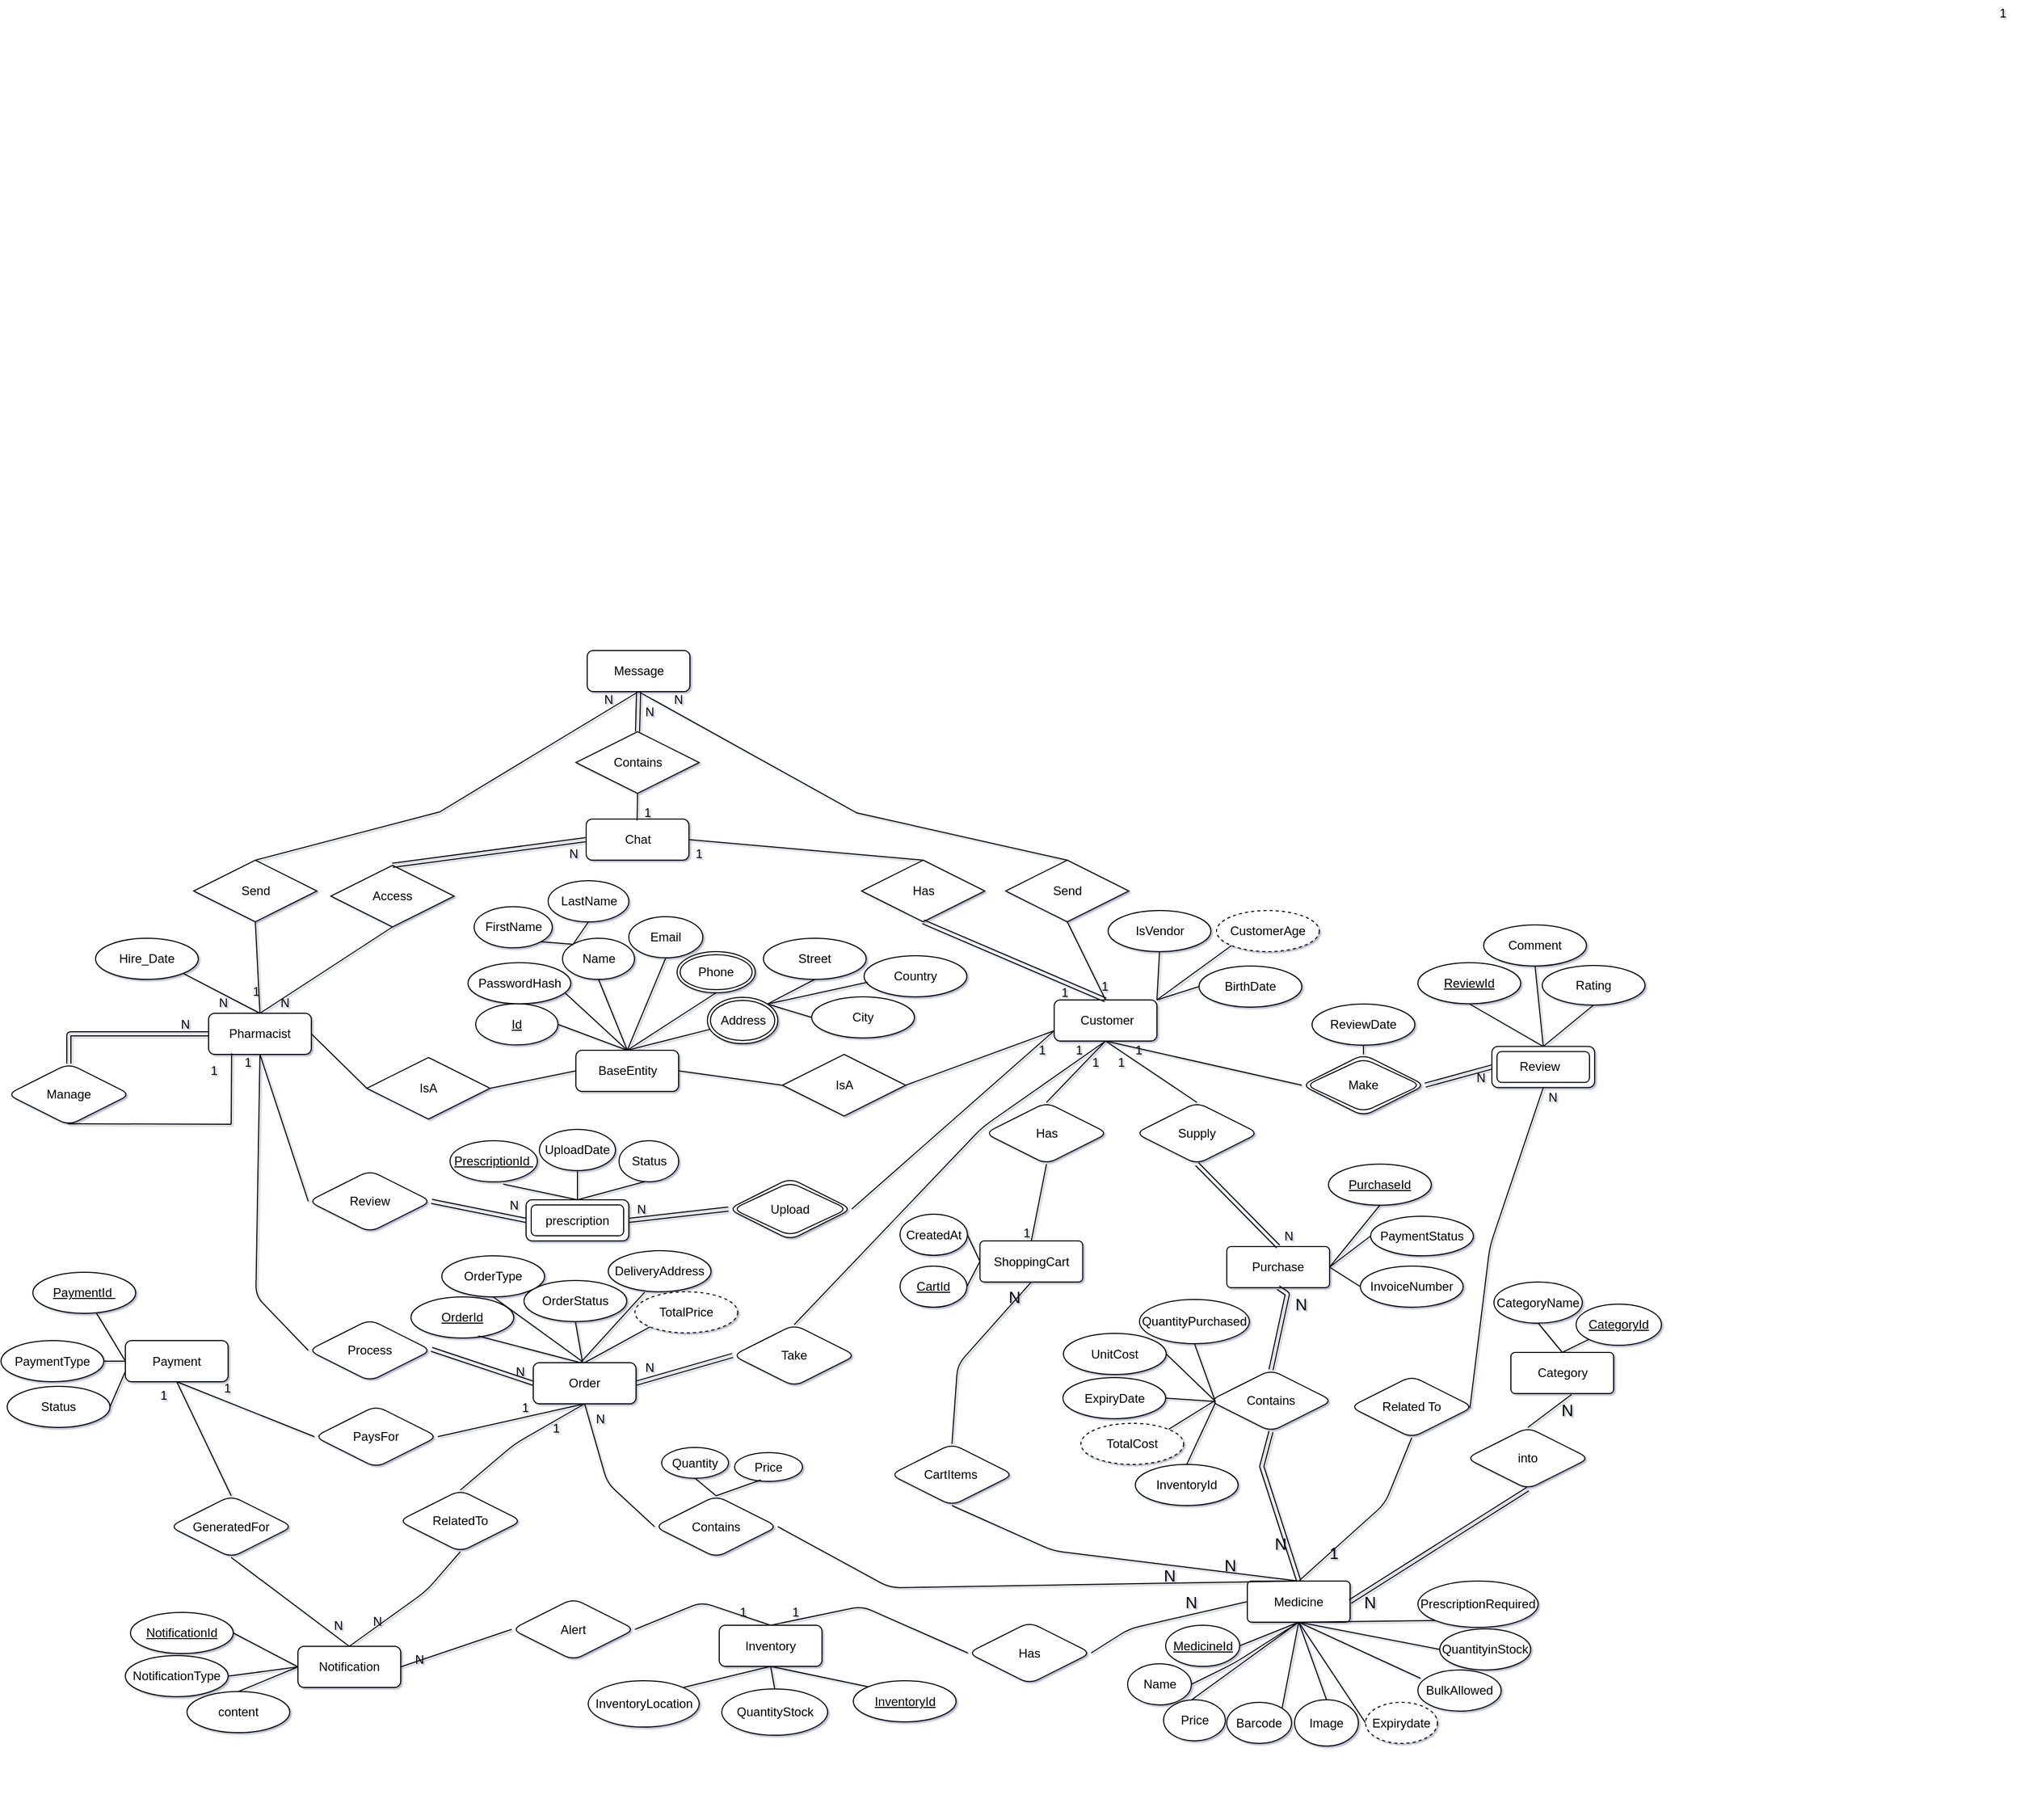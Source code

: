 <mxfile version="26.1.0">
  <diagram id="R2lEEEUBdFMjLlhIrx00" name="Page-1">
    <mxGraphModel grid="0" page="1" gridSize="10" guides="1" tooltips="1" connect="1" arrows="1" fold="1" pageScale="1" pageWidth="1169" pageHeight="827" background="#FFFFFF" math="0" shadow="1" extFonts="Permanent Marker^https://fonts.googleapis.com/css?family=Permanent+Marker">
      <root>
        <mxCell id="0" />
        <mxCell id="1" parent="0" />
        <mxCell id="YlkrvOhkguZ3ZTi_6gmJ-1" value="Pharmacist" style="whiteSpace=wrap;html=1;align=center;rounded=1;" vertex="1" parent="1">
          <mxGeometry x="-14" y="-239" width="100" height="40" as="geometry" />
        </mxCell>
        <mxCell id="YlkrvOhkguZ3ZTi_6gmJ-2" value="Id" style="ellipse;whiteSpace=wrap;html=1;align=center;fontStyle=4;rounded=1;" vertex="1" parent="1">
          <mxGeometry x="246" y="-248.25" width="80" height="40" as="geometry" />
        </mxCell>
        <mxCell id="YlkrvOhkguZ3ZTi_6gmJ-3" value="Name" style="ellipse;whiteSpace=wrap;html=1;align=center;rounded=1;" vertex="1" parent="1">
          <mxGeometry x="330.5" y="-312" width="70" height="40" as="geometry" />
        </mxCell>
        <mxCell id="YlkrvOhkguZ3ZTi_6gmJ-4" value="LastName" style="ellipse;whiteSpace=wrap;html=1;align=center;rounded=1;" vertex="1" parent="1">
          <mxGeometry x="316.5" y="-368" width="78.5" height="40" as="geometry" />
        </mxCell>
        <mxCell id="YlkrvOhkguZ3ZTi_6gmJ-5" value="FirstName" style="ellipse;whiteSpace=wrap;html=1;align=center;rounded=1;" vertex="1" parent="1">
          <mxGeometry x="244.5" y="-342.75" width="76" height="40" as="geometry" />
        </mxCell>
        <mxCell id="YlkrvOhkguZ3ZTi_6gmJ-9" value="Phone" style="ellipse;shape=doubleEllipse;margin=3;whiteSpace=wrap;html=1;align=center;rounded=1;" vertex="1" parent="1">
          <mxGeometry x="442" y="-299" width="76" height="40" as="geometry" />
        </mxCell>
        <mxCell id="YlkrvOhkguZ3ZTi_6gmJ-12" value="Country" style="ellipse;whiteSpace=wrap;html=1;align=center;rounded=1;" vertex="1" parent="1">
          <mxGeometry x="624" y="-295" width="100" height="40" as="geometry" />
        </mxCell>
        <mxCell id="YlkrvOhkguZ3ZTi_6gmJ-13" value="City" style="ellipse;whiteSpace=wrap;html=1;align=center;rounded=1;" vertex="1" parent="1">
          <mxGeometry x="573" y="-255" width="100" height="40" as="geometry" />
        </mxCell>
        <mxCell id="YlkrvOhkguZ3ZTi_6gmJ-14" value="Street" style="ellipse;whiteSpace=wrap;html=1;align=center;rounded=1;" vertex="1" parent="1">
          <mxGeometry x="526" y="-312" width="100" height="40" as="geometry" />
        </mxCell>
        <mxCell id="YlkrvOhkguZ3ZTi_6gmJ-16" value="Hire_Date" style="ellipse;whiteSpace=wrap;html=1;align=center;rounded=1;" vertex="1" parent="1">
          <mxGeometry x="-124" y="-312" width="100" height="40" as="geometry" />
        </mxCell>
        <mxCell id="YlkrvOhkguZ3ZTi_6gmJ-17" value="PasswordHash" style="ellipse;whiteSpace=wrap;html=1;align=center;rounded=1;" vertex="1" parent="1">
          <mxGeometry x="238.5" y="-288.25" width="100" height="40" as="geometry" />
        </mxCell>
        <mxCell id="YlkrvOhkguZ3ZTi_6gmJ-19" value="" style="endArrow=none;html=1;rounded=1;entryX=1;entryY=1;entryDx=0;entryDy=0;exitX=0.5;exitY=0;exitDx=0;exitDy=0;" edge="1" parent="1" source="YlkrvOhkguZ3ZTi_6gmJ-1" target="YlkrvOhkguZ3ZTi_6gmJ-16">
          <mxGeometry width="50" height="50" relative="1" as="geometry">
            <mxPoint x="262" y="-651" as="sourcePoint" />
            <mxPoint x="312" y="-701" as="targetPoint" />
          </mxGeometry>
        </mxCell>
        <mxCell id="YlkrvOhkguZ3ZTi_6gmJ-20" value="" style="endArrow=none;html=1;rounded=1;entryX=0.032;entryY=0.693;entryDx=0;entryDy=0;entryPerimeter=0;exitX=0.5;exitY=0;exitDx=0;exitDy=0;" edge="1" parent="1" source="CGa-SedKmjcSmWojBplO-3" target="k-QJ3cULIfFd8rDCMGmY-93">
          <mxGeometry width="50" height="50" relative="1" as="geometry">
            <mxPoint x="395" y="-228" as="sourcePoint" />
            <mxPoint x="512" y="-265.575" as="targetPoint" />
          </mxGeometry>
        </mxCell>
        <mxCell id="YlkrvOhkguZ3ZTi_6gmJ-21" value="" style="endArrow=none;html=1;rounded=1;entryX=0.5;entryY=1;entryDx=0;entryDy=0;exitX=0.5;exitY=0;exitDx=0;exitDy=0;" edge="1" parent="1" source="CGa-SedKmjcSmWojBplO-3" target="YlkrvOhkguZ3ZTi_6gmJ-9">
          <mxGeometry width="50" height="50" relative="1" as="geometry">
            <mxPoint x="399" y="-227.75" as="sourcePoint" />
            <mxPoint x="458" y="-293.75" as="targetPoint" />
          </mxGeometry>
        </mxCell>
        <mxCell id="YlkrvOhkguZ3ZTi_6gmJ-22" value="" style="endArrow=none;html=1;rounded=1;exitX=0.5;exitY=1;exitDx=0;exitDy=0;entryX=0.5;entryY=0;entryDx=0;entryDy=0;" edge="1" parent="1" source="YlkrvOhkguZ3ZTi_6gmJ-3" target="CGa-SedKmjcSmWojBplO-3">
          <mxGeometry width="50" height="50" relative="1" as="geometry">
            <mxPoint x="231" y="-206.75" as="sourcePoint" />
            <mxPoint x="401" y="-227.75" as="targetPoint" />
          </mxGeometry>
        </mxCell>
        <mxCell id="YlkrvOhkguZ3ZTi_6gmJ-23" value="" style="endArrow=none;html=1;rounded=1;exitX=0.94;exitY=0.725;exitDx=0;exitDy=0;exitPerimeter=0;entryX=0.5;entryY=0;entryDx=0;entryDy=0;" edge="1" parent="1" source="YlkrvOhkguZ3ZTi_6gmJ-17" target="CGa-SedKmjcSmWojBplO-3">
          <mxGeometry width="50" height="50" relative="1" as="geometry">
            <mxPoint x="277" y="-279.25" as="sourcePoint" />
            <mxPoint x="401" y="-228.75" as="targetPoint" />
          </mxGeometry>
        </mxCell>
        <mxCell id="YlkrvOhkguZ3ZTi_6gmJ-24" value="" style="endArrow=none;html=1;rounded=1;entryX=0.5;entryY=0;entryDx=0;entryDy=0;exitX=1;exitY=0.5;exitDx=0;exitDy=0;" edge="1" parent="1" source="YlkrvOhkguZ3ZTi_6gmJ-2" target="CGa-SedKmjcSmWojBplO-3">
          <mxGeometry width="50" height="50" relative="1" as="geometry">
            <mxPoint x="254" y="-242.75" as="sourcePoint" />
            <mxPoint x="399" y="-227.75" as="targetPoint" />
          </mxGeometry>
        </mxCell>
        <mxCell id="YlkrvOhkguZ3ZTi_6gmJ-25" value="" style="endArrow=none;html=1;rounded=1;entryX=0.036;entryY=0.643;entryDx=0;entryDy=0;exitX=1;exitY=0;exitDx=0;exitDy=0;entryPerimeter=0;" edge="1" parent="1" source="k-QJ3cULIfFd8rDCMGmY-93" target="YlkrvOhkguZ3ZTi_6gmJ-12">
          <mxGeometry width="50" height="50" relative="1" as="geometry">
            <mxPoint x="591.987" y="-241.987" as="sourcePoint" />
            <mxPoint x="623.5" y="-217.75" as="targetPoint" />
          </mxGeometry>
        </mxCell>
        <mxCell id="YlkrvOhkguZ3ZTi_6gmJ-28" value="" style="endArrow=none;html=1;rounded=1;entryX=0;entryY=0.5;entryDx=0;entryDy=0;exitX=1;exitY=0;exitDx=0;exitDy=0;" edge="1" parent="1" source="k-QJ3cULIfFd8rDCMGmY-93" target="YlkrvOhkguZ3ZTi_6gmJ-13">
          <mxGeometry width="50" height="50" relative="1" as="geometry">
            <mxPoint x="591.987" y="-241.987" as="sourcePoint" />
            <mxPoint x="620.5" y="-280.25" as="targetPoint" />
          </mxGeometry>
        </mxCell>
        <mxCell id="YlkrvOhkguZ3ZTi_6gmJ-30" value="" style="endArrow=none;html=1;rounded=1;entryX=0.5;entryY=1;entryDx=0;entryDy=0;exitX=1;exitY=0;exitDx=0;exitDy=0;" edge="1" parent="1" source="k-QJ3cULIfFd8rDCMGmY-93" target="YlkrvOhkguZ3ZTi_6gmJ-14">
          <mxGeometry width="50" height="50" relative="1" as="geometry">
            <mxPoint x="591.987" y="-241.987" as="sourcePoint" />
            <mxPoint x="552.5" y="-293.75" as="targetPoint" />
          </mxGeometry>
        </mxCell>
        <mxCell id="YlkrvOhkguZ3ZTi_6gmJ-31" value="" style="endArrow=none;html=1;rounded=1;entryX=0.5;entryY=1;entryDx=0;entryDy=0;exitX=0;exitY=0;exitDx=0;exitDy=0;" edge="1" parent="1" source="YlkrvOhkguZ3ZTi_6gmJ-3" target="YlkrvOhkguZ3ZTi_6gmJ-4">
          <mxGeometry width="50" height="50" relative="1" as="geometry">
            <mxPoint x="222" y="-346.75" as="sourcePoint" />
            <mxPoint x="394" y="-367.75" as="targetPoint" />
          </mxGeometry>
        </mxCell>
        <mxCell id="YlkrvOhkguZ3ZTi_6gmJ-32" value="" style="endArrow=none;html=1;rounded=1;entryX=0;entryY=0;entryDx=0;entryDy=0;exitX=1;exitY=1;exitDx=0;exitDy=0;" edge="1" parent="1" source="YlkrvOhkguZ3ZTi_6gmJ-5" target="YlkrvOhkguZ3ZTi_6gmJ-3">
          <mxGeometry width="50" height="50" relative="1" as="geometry">
            <mxPoint x="290" y="-348.75" as="sourcePoint" />
            <mxPoint x="333" y="-333.75" as="targetPoint" />
          </mxGeometry>
        </mxCell>
        <mxCell id="YlkrvOhkguZ3ZTi_6gmJ-33" value="&amp;nbsp;Customer" style="whiteSpace=wrap;html=1;align=center;rounded=1;" vertex="1" parent="1">
          <mxGeometry x="809" y="-252" width="100" height="40" as="geometry" />
        </mxCell>
        <mxCell id="YlkrvOhkguZ3ZTi_6gmJ-48" value="Email" style="ellipse;whiteSpace=wrap;html=1;align=center;rounded=1;" vertex="1" parent="1">
          <mxGeometry x="395" y="-333" width="72" height="40" as="geometry" />
        </mxCell>
        <mxCell id="YlkrvOhkguZ3ZTi_6gmJ-49" value="" style="endArrow=none;html=1;rounded=1;entryX=0.5;entryY=1;entryDx=0;entryDy=0;exitX=0.5;exitY=0;exitDx=0;exitDy=0;" edge="1" parent="1" source="CGa-SedKmjcSmWojBplO-3" target="YlkrvOhkguZ3ZTi_6gmJ-48">
          <mxGeometry width="50" height="50" relative="1" as="geometry">
            <mxPoint x="399" y="-227.75" as="sourcePoint" />
            <mxPoint x="413" y="-327.75" as="targetPoint" />
          </mxGeometry>
        </mxCell>
        <mxCell id="h6o7NREkk5LcOdEzi0ZQ-38" value="" style="endArrow=none;html=1;rounded=1;entryX=0.422;entryY=1;entryDx=0;entryDy=0;entryPerimeter=0;exitX=0.5;exitY=0;exitDx=0;exitDy=0;" edge="1" parent="1" source="h6o7NREkk5LcOdEzi0ZQ-35" target="h6o7NREkk5LcOdEzi0ZQ-33">
          <mxGeometry width="50" height="50" relative="1" as="geometry">
            <mxPoint x="294" y="-80.5" as="sourcePoint" />
            <mxPoint x="344" y="-130.5" as="targetPoint" />
          </mxGeometry>
        </mxCell>
        <mxCell id="YlkrvOhkguZ3ZTi_6gmJ-80" value="Order" style="whiteSpace=wrap;html=1;align=center;rounded=1;" vertex="1" parent="1">
          <mxGeometry x="302" y="101" width="100" height="40" as="geometry" />
        </mxCell>
        <mxCell id="YlkrvOhkguZ3ZTi_6gmJ-95" value="OrderId" style="ellipse;whiteSpace=wrap;html=1;align=center;fontStyle=4;rounded=1;" vertex="1" parent="1">
          <mxGeometry x="183" y="37" width="100" height="40" as="geometry" />
        </mxCell>
        <mxCell id="YlkrvOhkguZ3ZTi_6gmJ-96" value="OrderStatus" style="ellipse;whiteSpace=wrap;html=1;align=center;rounded=1;" vertex="1" parent="1">
          <mxGeometry x="293" y="21" width="100" height="40" as="geometry" />
        </mxCell>
        <mxCell id="YlkrvOhkguZ3ZTi_6gmJ-97" value="DeliveryAddress" style="ellipse;whiteSpace=wrap;html=1;align=center;rounded=1;" vertex="1" parent="1">
          <mxGeometry x="375" y="-8" width="100" height="40" as="geometry" />
        </mxCell>
        <mxCell id="YlkrvOhkguZ3ZTi_6gmJ-98" value="OrderType" style="ellipse;whiteSpace=wrap;html=1;align=center;rounded=1;" vertex="1" parent="1">
          <mxGeometry x="213" y="-3" width="100" height="40" as="geometry" />
        </mxCell>
        <mxCell id="YlkrvOhkguZ3ZTi_6gmJ-99" value="" style="endArrow=none;html=1;rounded=1;entryX=0.354;entryY=1.01;entryDx=0;entryDy=0;exitX=0.5;exitY=0;exitDx=0;exitDy=0;entryPerimeter=0;" edge="1" parent="1" target="YlkrvOhkguZ3ZTi_6gmJ-97">
          <mxGeometry width="50" height="50" relative="1" as="geometry">
            <mxPoint x="348" y="101" as="sourcePoint" />
            <mxPoint x="496.5" y="57" as="targetPoint" />
          </mxGeometry>
        </mxCell>
        <mxCell id="YlkrvOhkguZ3ZTi_6gmJ-100" value="" style="endArrow=none;html=1;rounded=1;exitX=0.5;exitY=1;exitDx=0;exitDy=0;" edge="1" parent="1" source="YlkrvOhkguZ3ZTi_6gmJ-96">
          <mxGeometry width="50" height="50" relative="1" as="geometry">
            <mxPoint x="180" y="122" as="sourcePoint" />
            <mxPoint x="350" y="101" as="targetPoint" />
          </mxGeometry>
        </mxCell>
        <mxCell id="YlkrvOhkguZ3ZTi_6gmJ-101" value="" style="endArrow=none;html=1;rounded=1;exitX=0.5;exitY=1;exitDx=0;exitDy=0;" edge="1" parent="1" source="YlkrvOhkguZ3ZTi_6gmJ-98">
          <mxGeometry width="50" height="50" relative="1" as="geometry">
            <mxPoint x="226" y="49.5" as="sourcePoint" />
            <mxPoint x="350" y="100" as="targetPoint" />
          </mxGeometry>
        </mxCell>
        <mxCell id="YlkrvOhkguZ3ZTi_6gmJ-102" value="" style="endArrow=none;html=1;rounded=1;entryX=0.5;entryY=0;entryDx=0;entryDy=0;exitX=0.654;exitY=0.95;exitDx=0;exitDy=0;exitPerimeter=0;" edge="1" parent="1" source="YlkrvOhkguZ3ZTi_6gmJ-95">
          <mxGeometry width="50" height="50" relative="1" as="geometry">
            <mxPoint x="203" y="86" as="sourcePoint" />
            <mxPoint x="348" y="101" as="targetPoint" />
          </mxGeometry>
        </mxCell>
        <mxCell id="YlkrvOhkguZ3ZTi_6gmJ-103" value="Process" style="shape=rhombus;perimeter=rhombusPerimeter;whiteSpace=wrap;html=1;align=center;rounded=1;" vertex="1" parent="1">
          <mxGeometry x="83" y="59" width="120" height="60" as="geometry" />
        </mxCell>
        <mxCell id="YlkrvOhkguZ3ZTi_6gmJ-104" value="" style="endArrow=none;html=1;rounded=1;entryX=0;entryY=0.5;entryDx=0;entryDy=0;exitX=0.5;exitY=1;exitDx=0;exitDy=0;" edge="1" parent="1" source="YlkrvOhkguZ3ZTi_6gmJ-1" target="YlkrvOhkguZ3ZTi_6gmJ-103">
          <mxGeometry relative="1" as="geometry">
            <mxPoint x="127" y="-265" as="sourcePoint" />
            <mxPoint x="287" y="-265" as="targetPoint" />
            <Array as="points">
              <mxPoint x="32" y="36" />
            </Array>
          </mxGeometry>
        </mxCell>
        <mxCell id="YlkrvOhkguZ3ZTi_6gmJ-106" value="" style="endArrow=none;html=1;rounded=1;entryX=0;entryY=0.5;entryDx=0;entryDy=0;shape=link;" edge="1" parent="1" target="YlkrvOhkguZ3ZTi_6gmJ-80">
          <mxGeometry relative="1" as="geometry">
            <mxPoint x="203" y="88" as="sourcePoint" />
            <mxPoint x="239" y="169" as="targetPoint" />
          </mxGeometry>
        </mxCell>
        <mxCell id="YlkrvOhkguZ3ZTi_6gmJ-107" value="N" style="text;html=1;align=center;verticalAlign=middle;resizable=0;points=[];autosize=1;strokeColor=none;fillColor=none;rounded=1;" vertex="1" parent="1">
          <mxGeometry x="275" y="97" width="27" height="26" as="geometry" />
        </mxCell>
        <mxCell id="YlkrvOhkguZ3ZTi_6gmJ-108" value="1" style="text;html=1;align=center;verticalAlign=middle;resizable=0;points=[];autosize=1;strokeColor=none;fillColor=none;rounded=1;" vertex="1" parent="1">
          <mxGeometry x="11" y="-204" width="25" height="26" as="geometry" />
        </mxCell>
        <mxCell id="YlkrvOhkguZ3ZTi_6gmJ-110" value="Take" style="shape=rhombus;perimeter=rhombusPerimeter;whiteSpace=wrap;html=1;align=center;rounded=1;" vertex="1" parent="1">
          <mxGeometry x="496" y="64" width="120" height="60" as="geometry" />
        </mxCell>
        <mxCell id="YlkrvOhkguZ3ZTi_6gmJ-111" value="" style="endArrow=none;html=1;rounded=1;entryX=0.5;entryY=0;entryDx=0;entryDy=0;exitX=0.5;exitY=1;exitDx=0;exitDy=0;" edge="1" parent="1" source="YlkrvOhkguZ3ZTi_6gmJ-33" target="YlkrvOhkguZ3ZTi_6gmJ-110">
          <mxGeometry relative="1" as="geometry">
            <mxPoint x="819" y="-267" as="sourcePoint" />
            <mxPoint x="918" y="-234" as="targetPoint" />
            <Array as="points">
              <mxPoint x="739" y="-128" />
            </Array>
          </mxGeometry>
        </mxCell>
        <mxCell id="YlkrvOhkguZ3ZTi_6gmJ-112" value="" style="endArrow=none;html=1;rounded=1;entryX=1;entryY=0.5;entryDx=0;entryDy=0;shape=link;exitX=0;exitY=0.5;exitDx=0;exitDy=0;" edge="1" parent="1" source="YlkrvOhkguZ3ZTi_6gmJ-110" target="YlkrvOhkguZ3ZTi_6gmJ-80">
          <mxGeometry relative="1" as="geometry">
            <mxPoint x="508" y="88" as="sourcePoint" />
            <mxPoint x="397" y="171" as="targetPoint" />
          </mxGeometry>
        </mxCell>
        <mxCell id="YlkrvOhkguZ3ZTi_6gmJ-113" value="N" style="text;html=1;align=center;verticalAlign=middle;resizable=0;points=[];autosize=1;strokeColor=none;fillColor=none;rounded=1;" vertex="1" parent="1">
          <mxGeometry x="401" y="93" width="27" height="26" as="geometry" />
        </mxCell>
        <mxCell id="YlkrvOhkguZ3ZTi_6gmJ-114" value="1" style="text;html=1;align=center;verticalAlign=middle;resizable=0;points=[];autosize=1;strokeColor=none;fillColor=none;rounded=1;" vertex="1" parent="1">
          <mxGeometry x="784" y="-216" width="25" height="26" as="geometry" />
        </mxCell>
        <mxCell id="h6o7NREkk5LcOdEzi0ZQ-3" value="Manage" style="shape=rhombus;perimeter=rhombusPerimeter;whiteSpace=wrap;html=1;align=center;rounded=1;" vertex="1" parent="1">
          <mxGeometry x="-210" y="-190" width="120" height="60" as="geometry" />
        </mxCell>
        <mxCell id="h6o7NREkk5LcOdEzi0ZQ-4" style="edgeStyle=orthogonalEdgeStyle;rounded=1;orthogonalLoop=1;jettySize=auto;html=1;exitX=0.5;exitY=0;exitDx=0;exitDy=0;entryX=0;entryY=0.5;entryDx=0;entryDy=0;shape=link;" edge="1" parent="1" source="h6o7NREkk5LcOdEzi0ZQ-3" target="YlkrvOhkguZ3ZTi_6gmJ-1">
          <mxGeometry relative="1" as="geometry" />
        </mxCell>
        <mxCell id="h6o7NREkk5LcOdEzi0ZQ-5" value="Medicine" style="rounded=1;arcSize=10;whiteSpace=wrap;html=1;align=center;" vertex="1" parent="1">
          <mxGeometry x="997" y="313.5" width="100" height="40" as="geometry" />
        </mxCell>
        <mxCell id="h6o7NREkk5LcOdEzi0ZQ-6" value="&lt;u&gt;MedicineId&lt;/u&gt;" style="ellipse;whiteSpace=wrap;html=1;align=center;rounded=1;" vertex="1" parent="1">
          <mxGeometry x="917.5" y="356.5" width="72" height="40" as="geometry" />
        </mxCell>
        <mxCell id="h6o7NREkk5LcOdEzi0ZQ-8" value="" style="endArrow=none;html=1;rounded=1;exitX=0.5;exitY=1;exitDx=0;exitDy=0;entryX=0.386;entryY=0.076;entryDx=0;entryDy=0;entryPerimeter=0;" edge="1" parent="1" source="h6o7NREkk5LcOdEzi0ZQ-5" target="h6o7NREkk5LcOdEzi0ZQ-17">
          <mxGeometry relative="1" as="geometry">
            <mxPoint x="897" y="304" as="sourcePoint" />
            <mxPoint x="659" y="579" as="targetPoint" />
            <Array as="points" />
          </mxGeometry>
        </mxCell>
        <mxCell id="h6o7NREkk5LcOdEzi0ZQ-10" value="Name" style="ellipse;whiteSpace=wrap;html=1;align=center;rounded=1;" vertex="1" parent="1">
          <mxGeometry x="880.5" y="394" width="62" height="40" as="geometry" />
        </mxCell>
        <mxCell id="h6o7NREkk5LcOdEzi0ZQ-11" value="Barcode" style="ellipse;whiteSpace=wrap;html=1;align=center;rounded=1;" vertex="1" parent="1">
          <mxGeometry x="977" y="431.5" width="63" height="40" as="geometry" />
        </mxCell>
        <mxCell id="h6o7NREkk5LcOdEzi0ZQ-12" value="BulkAllowed" style="ellipse;whiteSpace=wrap;html=1;align=center;rounded=1;" vertex="1" parent="1">
          <mxGeometry x="1163" y="400" width="81" height="40" as="geometry" />
        </mxCell>
        <mxCell id="h6o7NREkk5LcOdEzi0ZQ-17" value="Price" style="ellipse;whiteSpace=wrap;html=1;align=center;rounded=1;" vertex="1" parent="1">
          <mxGeometry x="915.5" y="429" width="60" height="40" as="geometry" />
        </mxCell>
        <mxCell id="h6o7NREkk5LcOdEzi0ZQ-18" value="&lt;br&gt;QuantityinStock&lt;div&gt;&lt;br/&gt;&lt;/div&gt;" style="ellipse;whiteSpace=wrap;html=1;align=center;rounded=1;" vertex="1" parent="1">
          <mxGeometry x="1184.25" y="360" width="88.5" height="40" as="geometry" />
        </mxCell>
        <mxCell id="YlkrvOhkguZ3ZTi_6gmJ-121" value="Contains" style="shape=rhombus;perimeter=rhombusPerimeter;whiteSpace=wrap;html=1;align=center;rounded=1;" vertex="1" parent="1">
          <mxGeometry x="420" y="230.5" width="120" height="60" as="geometry" />
        </mxCell>
        <mxCell id="h6o7NREkk5LcOdEzi0ZQ-23" value="" style="endArrow=none;html=1;rounded=1;entryX=0.5;entryY=0;entryDx=0;entryDy=0;exitX=0.5;exitY=1;exitDx=0;exitDy=0;" edge="1" parent="1" source="h6o7NREkk5LcOdEzi0ZQ-5" target="k2lacjBTQmWlSk6zZehX-63">
          <mxGeometry relative="1" as="geometry">
            <mxPoint x="1033" y="451" as="sourcePoint" />
            <mxPoint x="721" y="594" as="targetPoint" />
          </mxGeometry>
        </mxCell>
        <mxCell id="YlkrvOhkguZ3ZTi_6gmJ-122" value="" style="endArrow=none;html=1;rounded=1;entryX=0.5;entryY=1;entryDx=0;entryDy=0;exitX=0;exitY=0.5;exitDx=0;exitDy=0;" edge="1" parent="1" source="YlkrvOhkguZ3ZTi_6gmJ-121" target="YlkrvOhkguZ3ZTi_6gmJ-80">
          <mxGeometry relative="1" as="geometry">
            <mxPoint x="622" y="150" as="sourcePoint" />
            <mxPoint x="604.0" y="-136" as="targetPoint" />
            <Array as="points">
              <mxPoint x="374" y="218" />
            </Array>
          </mxGeometry>
        </mxCell>
        <mxCell id="h6o7NREkk5LcOdEzi0ZQ-21" value="" style="endArrow=none;html=1;rounded=1;entryX=0;entryY=1;entryDx=0;entryDy=0;exitX=0.5;exitY=1;exitDx=0;exitDy=0;" edge="1" parent="1" source="h6o7NREkk5LcOdEzi0ZQ-5" target="h6o7NREkk5LcOdEzi0ZQ-13">
          <mxGeometry relative="1" as="geometry">
            <mxPoint x="925" y="526" as="sourcePoint" />
            <mxPoint x="689" y="609" as="targetPoint" />
          </mxGeometry>
        </mxCell>
        <mxCell id="h6o7NREkk5LcOdEzi0ZQ-22" value="" style="endArrow=none;html=1;rounded=1;entryX=0;entryY=0.5;entryDx=0;entryDy=0;exitX=0.5;exitY=1;exitDx=0;exitDy=0;" edge="1" parent="1" source="h6o7NREkk5LcOdEzi0ZQ-5" target="YlkrvOhkguZ3ZTi_6gmJ-323">
          <mxGeometry relative="1" as="geometry">
            <mxPoint x="853" y="665" as="sourcePoint" />
            <mxPoint x="766" y="698" as="targetPoint" />
          </mxGeometry>
        </mxCell>
        <mxCell id="h6o7NREkk5LcOdEzi0ZQ-19" value="" style="endArrow=none;html=1;rounded=1;exitX=0.5;exitY=1;exitDx=0;exitDy=0;entryX=0.032;entryY=0.203;entryDx=0;entryDy=0;entryPerimeter=0;" edge="1" parent="1" source="h6o7NREkk5LcOdEzi0ZQ-5" target="h6o7NREkk5LcOdEzi0ZQ-12">
          <mxGeometry relative="1" as="geometry">
            <mxPoint x="1117" y="544" as="sourcePoint" />
            <mxPoint x="1154.0" y="408.5" as="targetPoint" />
          </mxGeometry>
        </mxCell>
        <mxCell id="h6o7NREkk5LcOdEzi0ZQ-25" value="" style="endArrow=none;html=1;rounded=1;exitX=0.5;exitY=1;exitDx=0;exitDy=0;entryX=1;entryY=0;entryDx=0;entryDy=0;" edge="1" parent="1" source="h6o7NREkk5LcOdEzi0ZQ-5" target="h6o7NREkk5LcOdEzi0ZQ-11">
          <mxGeometry relative="1" as="geometry">
            <mxPoint x="866" y="463" as="sourcePoint" />
            <mxPoint x="853" y="914" as="targetPoint" />
          </mxGeometry>
        </mxCell>
        <mxCell id="h6o7NREkk5LcOdEzi0ZQ-20" value="" style="endArrow=none;html=1;rounded=1;exitX=0.5;exitY=1;exitDx=0;exitDy=0;entryX=1;entryY=0.5;entryDx=0;entryDy=0;" edge="1" parent="1" source="h6o7NREkk5LcOdEzi0ZQ-5" target="h6o7NREkk5LcOdEzi0ZQ-10">
          <mxGeometry relative="1" as="geometry">
            <mxPoint x="929" y="500" as="sourcePoint" />
            <mxPoint x="693" y="583" as="targetPoint" />
            <Array as="points">
              <mxPoint x="985" y="393" />
            </Array>
          </mxGeometry>
        </mxCell>
        <mxCell id="h6o7NREkk5LcOdEzi0ZQ-26" value="" style="endArrow=none;html=1;rounded=1;entryX=1;entryY=0.5;entryDx=0;entryDy=0;exitX=0.5;exitY=1;exitDx=0;exitDy=0;" edge="1" parent="1" source="h6o7NREkk5LcOdEzi0ZQ-5" target="h6o7NREkk5LcOdEzi0ZQ-6">
          <mxGeometry relative="1" as="geometry">
            <mxPoint x="1047" y="374" as="sourcePoint" />
            <mxPoint x="587" y="887" as="targetPoint" />
            <Array as="points" />
          </mxGeometry>
        </mxCell>
        <mxCell id="YlkrvOhkguZ3ZTi_6gmJ-135" value="" style="endArrow=none;html=1;rounded=1;exitX=0.5;exitY=0;exitDx=0;exitDy=0;entryX=1;entryY=0.5;entryDx=0;entryDy=0;" edge="1" parent="1" source="h6o7NREkk5LcOdEzi0ZQ-5" target="YlkrvOhkguZ3ZTi_6gmJ-121">
          <mxGeometry width="50" height="50" relative="1" as="geometry">
            <mxPoint x="346" y="148" as="sourcePoint" />
            <mxPoint x="347" y="45" as="targetPoint" />
            <Array as="points">
              <mxPoint x="649" y="320" />
            </Array>
          </mxGeometry>
        </mxCell>
        <mxCell id="YlkrvOhkguZ3ZTi_6gmJ-138" value="1" style="text;html=1;align=center;verticalAlign=middle;resizable=0;points=[];autosize=1;strokeColor=none;fillColor=none;rounded=1;" vertex="1" parent="1">
          <mxGeometry x="-22" y="-196" width="25" height="26" as="geometry" />
        </mxCell>
        <mxCell id="YlkrvOhkguZ3ZTi_6gmJ-139" value="N" style="text;html=1;align=center;verticalAlign=middle;resizable=0;points=[];autosize=1;strokeColor=none;fillColor=none;rounded=1;" vertex="1" parent="1">
          <mxGeometry x="-51" y="-241" width="27" height="26" as="geometry" />
        </mxCell>
        <mxCell id="h6o7NREkk5LcOdEzi0ZQ-30" value="&lt;u&gt;PrescriptionId&amp;nbsp;&lt;/u&gt;" style="ellipse;whiteSpace=wrap;html=1;align=center;rounded=1;" vertex="1" parent="1">
          <mxGeometry x="221" y="-115" width="85" height="40" as="geometry" />
        </mxCell>
        <mxCell id="h6o7NREkk5LcOdEzi0ZQ-32" value="UploadDate" style="ellipse;whiteSpace=wrap;html=1;align=center;rounded=1;" vertex="1" parent="1">
          <mxGeometry x="308" y="-126" width="74" height="40" as="geometry" />
        </mxCell>
        <mxCell id="h6o7NREkk5LcOdEzi0ZQ-33" value="Status" style="ellipse;whiteSpace=wrap;html=1;align=center;rounded=1;" vertex="1" parent="1">
          <mxGeometry x="385.5" y="-115" width="58" height="40" as="geometry" />
        </mxCell>
        <mxCell id="YlkrvOhkguZ3ZTi_6gmJ-141" value="Review" style="shape=rhombus;perimeter=rhombusPerimeter;whiteSpace=wrap;html=1;align=center;rounded=1;" vertex="1" parent="1">
          <mxGeometry x="83" y="-86" width="120" height="60" as="geometry" />
        </mxCell>
        <mxCell id="h6o7NREkk5LcOdEzi0ZQ-35" value="prescription" style="shape=ext;margin=3;double=1;whiteSpace=wrap;html=1;align=center;rounded=1;" vertex="1" parent="1">
          <mxGeometry x="295" y="-57.5" width="100" height="40" as="geometry" />
        </mxCell>
        <mxCell id="YlkrvOhkguZ3ZTi_6gmJ-142" value="Upload" style="shape=rhombus;double=1;perimeter=rhombusPerimeter;whiteSpace=wrap;html=1;align=center;rounded=1;" vertex="1" parent="1">
          <mxGeometry x="492" y="-78.5" width="120" height="60" as="geometry" />
        </mxCell>
        <mxCell id="YlkrvOhkguZ3ZTi_6gmJ-143" value="" style="endArrow=none;html=1;rounded=1;entryX=0;entryY=0.5;entryDx=0;entryDy=0;exitX=0.5;exitY=1;exitDx=0;exitDy=0;" edge="1" parent="1" source="YlkrvOhkguZ3ZTi_6gmJ-1" target="YlkrvOhkguZ3ZTi_6gmJ-141">
          <mxGeometry width="50" height="50" relative="1" as="geometry">
            <mxPoint x="131" y="-305" as="sourcePoint" />
            <mxPoint x="181" y="-355" as="targetPoint" />
          </mxGeometry>
        </mxCell>
        <mxCell id="YlkrvOhkguZ3ZTi_6gmJ-144" value="" style="endArrow=none;html=1;rounded=1;shape=link;exitX=1;exitY=0.5;exitDx=0;exitDy=0;entryX=0;entryY=0.5;entryDx=0;entryDy=0;" edge="1" parent="1" source="YlkrvOhkguZ3ZTi_6gmJ-141" target="h6o7NREkk5LcOdEzi0ZQ-35">
          <mxGeometry width="50" height="50" relative="1" as="geometry">
            <mxPoint x="259" y="-73.5" as="sourcePoint" />
            <mxPoint x="345" y="-60.25" as="targetPoint" />
          </mxGeometry>
        </mxCell>
        <mxCell id="YlkrvOhkguZ3ZTi_6gmJ-145" value="" style="endArrow=none;html=1;rounded=1;entryX=0;entryY=0.5;entryDx=0;entryDy=0;shape=link;exitX=1;exitY=0.5;exitDx=0;exitDy=0;" edge="1" parent="1" source="h6o7NREkk5LcOdEzi0ZQ-35" target="YlkrvOhkguZ3ZTi_6gmJ-142">
          <mxGeometry width="50" height="50" relative="1" as="geometry">
            <mxPoint x="345" y="-60.25" as="sourcePoint" />
            <mxPoint x="417" y="-77.5" as="targetPoint" />
          </mxGeometry>
        </mxCell>
        <mxCell id="YlkrvOhkguZ3ZTi_6gmJ-147" value="" style="endArrow=none;html=1;rounded=1;entryX=0;entryY=0.75;entryDx=0;entryDy=0;exitX=1;exitY=0.5;exitDx=0;exitDy=0;" edge="1" parent="1" source="YlkrvOhkguZ3ZTi_6gmJ-142" target="YlkrvOhkguZ3ZTi_6gmJ-33">
          <mxGeometry width="50" height="50" relative="1" as="geometry">
            <mxPoint x="631" y="-524" as="sourcePoint" />
            <mxPoint x="721" y="-437" as="targetPoint" />
          </mxGeometry>
        </mxCell>
        <mxCell id="h6o7NREkk5LcOdEzi0ZQ-42" value="" style="endArrow=none;html=1;rounded=1;entryX=0.609;entryY=1.056;entryDx=0;entryDy=0;exitX=0.5;exitY=0;exitDx=0;exitDy=0;entryPerimeter=0;" edge="1" parent="1" source="h6o7NREkk5LcOdEzi0ZQ-35" target="h6o7NREkk5LcOdEzi0ZQ-30">
          <mxGeometry width="50" height="50" relative="1" as="geometry">
            <mxPoint x="295" y="-14.5" as="sourcePoint" />
            <mxPoint x="133" y="-134.5" as="targetPoint" />
          </mxGeometry>
        </mxCell>
        <mxCell id="YlkrvOhkguZ3ZTi_6gmJ-151" value="N" style="text;html=1;align=center;verticalAlign=middle;resizable=0;points=[];autosize=1;strokeColor=none;fillColor=none;rounded=1;" vertex="1" parent="1">
          <mxGeometry x="393" y="-61.5" width="27" height="26" as="geometry" />
        </mxCell>
        <mxCell id="h6o7NREkk5LcOdEzi0ZQ-44" value="N" style="text;html=1;align=center;verticalAlign=middle;resizable=0;points=[];autosize=1;strokeColor=none;fillColor=none;rounded=1;" vertex="1" parent="1">
          <mxGeometry x="269" y="-65" width="27" height="26" as="geometry" />
        </mxCell>
        <mxCell id="YlkrvOhkguZ3ZTi_6gmJ-153" value="Category" style="rounded=1;arcSize=10;whiteSpace=wrap;html=1;align=center;" vertex="1" parent="1">
          <mxGeometry x="1253.5" y="91" width="100" height="40" as="geometry" />
        </mxCell>
        <mxCell id="YlkrvOhkguZ3ZTi_6gmJ-160" value="into" style="shape=rhombus;perimeter=rhombusPerimeter;whiteSpace=wrap;html=1;align=center;rounded=1;" vertex="1" parent="1">
          <mxGeometry x="1210" y="164" width="120" height="60" as="geometry" />
        </mxCell>
        <mxCell id="YlkrvOhkguZ3ZTi_6gmJ-162" value="" style="endArrow=none;html=1;rounded=1;exitX=0.5;exitY=1;exitDx=0;exitDy=0;shape=link;entryX=1;entryY=0.5;entryDx=0;entryDy=0;" edge="1" parent="1" source="YlkrvOhkguZ3ZTi_6gmJ-160" target="h6o7NREkk5LcOdEzi0ZQ-5">
          <mxGeometry width="50" height="50" relative="1" as="geometry">
            <mxPoint x="1186.5" y="274" as="sourcePoint" />
            <mxPoint x="1012.5" y="253" as="targetPoint" />
          </mxGeometry>
        </mxCell>
        <mxCell id="YlkrvOhkguZ3ZTi_6gmJ-164" value="CategoryId" style="ellipse;whiteSpace=wrap;html=1;align=center;fontStyle=4;rounded=1;" vertex="1" parent="1">
          <mxGeometry x="1317" y="44" width="83" height="40" as="geometry" />
        </mxCell>
        <mxCell id="YlkrvOhkguZ3ZTi_6gmJ-167" value="" style="endArrow=none;html=1;rounded=1;entryX=0.5;entryY=0;entryDx=0;entryDy=0;" edge="1" parent="1" source="YlkrvOhkguZ3ZTi_6gmJ-164" target="YlkrvOhkguZ3ZTi_6gmJ-153">
          <mxGeometry width="50" height="50" relative="1" as="geometry">
            <mxPoint x="1335.5" y="198" as="sourcePoint" />
            <mxPoint x="1385.5" y="148" as="targetPoint" />
          </mxGeometry>
        </mxCell>
        <mxCell id="YlkrvOhkguZ3ZTi_6gmJ-168" value="" style="endArrow=none;html=1;rounded=1;exitX=0.5;exitY=0;exitDx=0;exitDy=0;entryX=0.5;entryY=1;entryDx=0;entryDy=0;" edge="1" parent="1" source="YlkrvOhkguZ3ZTi_6gmJ-153" target="YlkrvOhkguZ3ZTi_6gmJ-165">
          <mxGeometry width="50" height="50" relative="1" as="geometry">
            <mxPoint x="1303.5" y="184" as="sourcePoint" />
            <mxPoint x="1321" y="4" as="targetPoint" />
          </mxGeometry>
        </mxCell>
        <mxCell id="h6o7NREkk5LcOdEzi0ZQ-49" value="&lt;div&gt;&lt;u&gt;ReviewId&lt;/u&gt;&lt;/div&gt;" style="ellipse;whiteSpace=wrap;html=1;align=center;rounded=1;" vertex="1" parent="1">
          <mxGeometry x="1163" y="-288.25" width="100" height="40" as="geometry" />
        </mxCell>
        <mxCell id="h6o7NREkk5LcOdEzi0ZQ-51" value="&lt;div&gt;Rating&lt;/div&gt;" style="ellipse;whiteSpace=wrap;html=1;align=center;rounded=1;" vertex="1" parent="1">
          <mxGeometry x="1284" y="-285.5" width="100" height="38.5" as="geometry" />
        </mxCell>
        <mxCell id="h6o7NREkk5LcOdEzi0ZQ-52" value="&lt;div&gt;Comment&lt;/div&gt;" style="ellipse;whiteSpace=wrap;html=1;align=center;rounded=1;" vertex="1" parent="1">
          <mxGeometry x="1227" y="-325" width="100" height="40" as="geometry" />
        </mxCell>
        <mxCell id="YlkrvOhkguZ3ZTi_6gmJ-165" value="CategoryName" style="ellipse;whiteSpace=wrap;html=1;align=center;rounded=1;" vertex="1" parent="1">
          <mxGeometry x="1237" y="22.5" width="86" height="40" as="geometry" />
        </mxCell>
        <mxCell id="h6o7NREkk5LcOdEzi0ZQ-61" value="" style="endArrow=none;html=1;rounded=1;exitX=0;exitY=0.5;exitDx=0;exitDy=0;entryX=0.5;entryY=1;entryDx=0;entryDy=0;" edge="1" parent="1" source="YlkrvOhkguZ3ZTi_6gmJ-179" target="YlkrvOhkguZ3ZTi_6gmJ-33">
          <mxGeometry width="50" height="50" relative="1" as="geometry">
            <mxPoint x="832" y="-164" as="sourcePoint" />
            <mxPoint x="932" y="-43" as="targetPoint" />
          </mxGeometry>
        </mxCell>
        <mxCell id="h6o7NREkk5LcOdEzi0ZQ-64" value="" style="endArrow=none;html=1;rounded=1;exitX=0.5;exitY=0;exitDx=0;exitDy=0;entryX=0.5;entryY=0;entryDx=0;entryDy=0;" edge="1" parent="1" source="YlkrvOhkguZ3ZTi_6gmJ-179" target="h6o7NREkk5LcOdEzi0ZQ-65">
          <mxGeometry relative="1" as="geometry">
            <mxPoint x="968" y="-285" as="sourcePoint" />
            <mxPoint x="1161" y="-285" as="targetPoint" />
            <Array as="points">
              <mxPoint x="1110" y="-199" />
            </Array>
          </mxGeometry>
        </mxCell>
        <mxCell id="h6o7NREkk5LcOdEzi0ZQ-65" value="ReviewDate" style="ellipse;whiteSpace=wrap;html=1;align=center;rounded=1;" vertex="1" parent="1">
          <mxGeometry x="1060" y="-248" width="100" height="40" as="geometry" />
        </mxCell>
        <mxCell id="h6o7NREkk5LcOdEzi0ZQ-62" value="" style="endArrow=none;html=1;rounded=1;entryX=1;entryY=0.5;entryDx=0;entryDy=0;shape=link;exitX=0;exitY=0.5;exitDx=0;exitDy=0;" edge="1" parent="1" source="YlkrvOhkguZ3ZTi_6gmJ-178" target="YlkrvOhkguZ3ZTi_6gmJ-179">
          <mxGeometry width="50" height="50" relative="1" as="geometry">
            <mxPoint x="1214" y="-222" as="sourcePoint" />
            <mxPoint x="1163" y="-306" as="targetPoint" />
          </mxGeometry>
        </mxCell>
        <mxCell id="h6o7NREkk5LcOdEzi0ZQ-67" value="1" style="text;html=1;align=center;verticalAlign=middle;resizable=0;points=[];autosize=1;strokeColor=none;fillColor=none;rounded=1;" vertex="1" parent="1">
          <mxGeometry x="861.5" y="-204" width="25" height="26" as="geometry" />
        </mxCell>
        <mxCell id="YlkrvOhkguZ3ZTi_6gmJ-171" value="" style="endArrow=none;html=1;rounded=1;" edge="1" parent="1">
          <mxGeometry width="50" height="50" relative="1" as="geometry">
            <mxPoint x="8" y="-131" as="sourcePoint" />
            <mxPoint x="8.41" y="-200" as="targetPoint" />
          </mxGeometry>
        </mxCell>
        <mxCell id="YlkrvOhkguZ3ZTi_6gmJ-172" value="" style="endArrow=none;html=1;rounded=1;entryX=0.49;entryY=0.975;entryDx=0;entryDy=0;entryPerimeter=0;" edge="1" parent="1" target="h6o7NREkk5LcOdEzi0ZQ-3">
          <mxGeometry width="50" height="50" relative="1" as="geometry">
            <mxPoint x="8" y="-131" as="sourcePoint" />
            <mxPoint x="-60" y="-160" as="targetPoint" />
          </mxGeometry>
        </mxCell>
        <mxCell id="h6o7NREkk5LcOdEzi0ZQ-75" value="Related To" style="shape=rhombus;perimeter=rhombusPerimeter;whiteSpace=wrap;html=1;align=center;rounded=1;" vertex="1" parent="1">
          <mxGeometry x="1097" y="114" width="120" height="60" as="geometry" />
        </mxCell>
        <mxCell id="YlkrvOhkguZ3ZTi_6gmJ-176" value="" style="endArrow=none;html=1;rounded=1;exitX=0.972;exitY=0.519;exitDx=0;exitDy=0;entryX=0.5;entryY=1;entryDx=0;entryDy=0;exitPerimeter=0;" edge="1" parent="1" source="h6o7NREkk5LcOdEzi0ZQ-75" target="YlkrvOhkguZ3ZTi_6gmJ-178">
          <mxGeometry width="50" height="50" relative="1" as="geometry">
            <mxPoint x="896" y="140.5" as="sourcePoint" />
            <mxPoint x="948" y="94.5" as="targetPoint" />
            <Array as="points">
              <mxPoint x="1233" y="-12" />
            </Array>
          </mxGeometry>
        </mxCell>
        <mxCell id="YlkrvOhkguZ3ZTi_6gmJ-178" value="Review&amp;nbsp;&amp;nbsp;" style="shape=ext;margin=3;double=1;whiteSpace=wrap;html=1;align=center;rounded=1;" vertex="1" parent="1">
          <mxGeometry x="1235" y="-206.75" width="100" height="40" as="geometry" />
        </mxCell>
        <mxCell id="YlkrvOhkguZ3ZTi_6gmJ-179" value="Make" style="shape=rhombus;double=1;perimeter=rhombusPerimeter;whiteSpace=wrap;html=1;align=center;rounded=1;" vertex="1" parent="1">
          <mxGeometry x="1050" y="-199" width="120" height="60" as="geometry" />
        </mxCell>
        <mxCell id="YlkrvOhkguZ3ZTi_6gmJ-199" value="Payment" style="whiteSpace=wrap;html=1;align=center;rounded=1;" vertex="1" parent="1">
          <mxGeometry x="-95" y="79.5" width="100" height="40" as="geometry" />
        </mxCell>
        <mxCell id="YlkrvOhkguZ3ZTi_6gmJ-205" value="Inventory" style="whiteSpace=wrap;html=1;align=center;rounded=1;" vertex="1" parent="1">
          <mxGeometry x="483" y="356.5" width="100" height="40" as="geometry" />
        </mxCell>
        <mxCell id="YlkrvOhkguZ3ZTi_6gmJ-208" value="QuantityStock" style="ellipse;whiteSpace=wrap;html=1;align=center;rounded=1;" vertex="1" parent="1">
          <mxGeometry x="485.5" y="418.5" width="103" height="45" as="geometry" />
        </mxCell>
        <mxCell id="YlkrvOhkguZ3ZTi_6gmJ-209" value="&lt;u&gt;InventoryId&lt;/u&gt;" style="ellipse;whiteSpace=wrap;html=1;align=center;rounded=1;" vertex="1" parent="1">
          <mxGeometry x="613.5" y="410.5" width="100" height="40" as="geometry" />
        </mxCell>
        <mxCell id="YlkrvOhkguZ3ZTi_6gmJ-211" value="InventoryLocation" style="ellipse;whiteSpace=wrap;html=1;align=center;rounded=1;" vertex="1" parent="1">
          <mxGeometry x="355.5" y="410.5" width="108" height="45" as="geometry" />
        </mxCell>
        <mxCell id="h6o7NREkk5LcOdEzi0ZQ-79" value="Status" style="ellipse;whiteSpace=wrap;html=1;align=center;rounded=1;" vertex="1" parent="1">
          <mxGeometry x="-210" y="124" width="100" height="40" as="geometry" />
        </mxCell>
        <mxCell id="h6o7NREkk5LcOdEzi0ZQ-81" value="PaymentType" style="ellipse;whiteSpace=wrap;html=1;align=center;rounded=1;" vertex="1" parent="1">
          <mxGeometry x="-216" y="79.5" width="100" height="40" as="geometry" />
        </mxCell>
        <mxCell id="h6o7NREkk5LcOdEzi0ZQ-82" value="&lt;u&gt;PaymentId&amp;nbsp;&lt;/u&gt;" style="ellipse;whiteSpace=wrap;html=1;align=center;rounded=1;" vertex="1" parent="1">
          <mxGeometry x="-185" y="13" width="100" height="40" as="geometry" />
        </mxCell>
        <mxCell id="YlkrvOhkguZ3ZTi_6gmJ-218" value="" style="endArrow=none;html=1;rounded=1;exitX=0;exitY=0;exitDx=0;exitDy=0;entryX=0.5;entryY=1;entryDx=0;entryDy=0;" edge="1" parent="1" source="YlkrvOhkguZ3ZTi_6gmJ-209" target="YlkrvOhkguZ3ZTi_6gmJ-205">
          <mxGeometry width="50" height="50" relative="1" as="geometry">
            <mxPoint x="650" y="493.5" as="sourcePoint" />
            <mxPoint x="700" y="443.5" as="targetPoint" />
            <Array as="points" />
          </mxGeometry>
        </mxCell>
        <mxCell id="YlkrvOhkguZ3ZTi_6gmJ-219" value="" style="endArrow=none;html=1;rounded=1;exitX=1;exitY=0;exitDx=0;exitDy=0;entryX=0.5;entryY=1;entryDx=0;entryDy=0;" edge="1" parent="1" source="YlkrvOhkguZ3ZTi_6gmJ-211" target="YlkrvOhkguZ3ZTi_6gmJ-205">
          <mxGeometry width="50" height="50" relative="1" as="geometry">
            <mxPoint x="671" y="491.5" as="sourcePoint" />
            <mxPoint x="483" y="380.5" as="targetPoint" />
          </mxGeometry>
        </mxCell>
        <mxCell id="h6o7NREkk5LcOdEzi0ZQ-87" value="" style="endArrow=none;html=1;rounded=1;exitX=0.5;exitY=0;exitDx=0;exitDy=0;entryX=0.5;entryY=1;entryDx=0;entryDy=0;" edge="1" parent="1" source="YlkrvOhkguZ3ZTi_6gmJ-208" target="YlkrvOhkguZ3ZTi_6gmJ-205">
          <mxGeometry width="50" height="50" relative="1" as="geometry">
            <mxPoint x="710" y="501.5" as="sourcePoint" />
            <mxPoint x="762" y="455.5" as="targetPoint" />
          </mxGeometry>
        </mxCell>
        <mxCell id="YlkrvOhkguZ3ZTi_6gmJ-221" value="" style="endArrow=none;html=1;rounded=1;exitX=0.5;exitY=0;exitDx=0;exitDy=0;entryX=0.5;entryY=1;entryDx=0;entryDy=0;" edge="1" parent="1" source="h6o7NREkk5LcOdEzi0ZQ-5" target="h6o7NREkk5LcOdEzi0ZQ-75">
          <mxGeometry width="50" height="50" relative="1" as="geometry">
            <mxPoint x="325" y="156" as="sourcePoint" />
            <mxPoint x="375" y="106" as="targetPoint" />
            <Array as="points">
              <mxPoint x="1131" y="238" />
            </Array>
          </mxGeometry>
        </mxCell>
        <mxCell id="YlkrvOhkguZ3ZTi_6gmJ-223" value="N" style="text;html=1;align=center;verticalAlign=middle;resizable=0;points=[];autosize=1;strokeColor=none;fillColor=none;rounded=1;" vertex="1" parent="1">
          <mxGeometry x="1210" y="-189" width="27" height="26" as="geometry" />
        </mxCell>
        <mxCell id="YlkrvOhkguZ3ZTi_6gmJ-224" value="Has" style="shape=rhombus;perimeter=rhombusPerimeter;whiteSpace=wrap;html=1;align=center;rounded=1;" vertex="1" parent="1">
          <mxGeometry x="725" y="353.5" width="120" height="60" as="geometry" />
        </mxCell>
        <mxCell id="h6o7NREkk5LcOdEzi0ZQ-100" value="N" style="text;html=1;align=center;verticalAlign=middle;resizable=0;points=[];autosize=1;strokeColor=none;fillColor=none;rounded=1;arcSize=0;" vertex="1" parent="1">
          <mxGeometry x="353.5" y="143" width="27" height="26" as="geometry" />
        </mxCell>
        <mxCell id="YlkrvOhkguZ3ZTi_6gmJ-260" value="" style="endArrow=none;html=1;rounded=1;entryX=0.5;entryY=1;entryDx=0;entryDy=0;exitX=0.5;exitY=0;exitDx=0;exitDy=0;" edge="1" parent="1" source="YlkrvOhkguZ3ZTi_6gmJ-178" target="h6o7NREkk5LcOdEzi0ZQ-52">
          <mxGeometry width="50" height="50" relative="1" as="geometry">
            <mxPoint x="1343.2" y="-253" as="sourcePoint" />
            <mxPoint x="1197.5" y="-279.35" as="targetPoint" />
          </mxGeometry>
        </mxCell>
        <mxCell id="YlkrvOhkguZ3ZTi_6gmJ-262" value="" style="endArrow=none;html=1;rounded=1;entryX=0.5;entryY=1;entryDx=0;entryDy=0;exitX=0.5;exitY=0;exitDx=0;exitDy=0;" edge="1" parent="1" source="YlkrvOhkguZ3ZTi_6gmJ-178" target="h6o7NREkk5LcOdEzi0ZQ-49">
          <mxGeometry width="50" height="50" relative="1" as="geometry">
            <mxPoint x="1343.2" y="-253" as="sourcePoint" />
            <mxPoint x="1230" y="-224.75" as="targetPoint" />
          </mxGeometry>
        </mxCell>
        <mxCell id="YlkrvOhkguZ3ZTi_6gmJ-263" value="" style="endArrow=none;html=1;rounded=1;entryX=0.5;entryY=1;entryDx=0;entryDy=0;exitX=0.5;exitY=0;exitDx=0;exitDy=0;" edge="1" parent="1" source="YlkrvOhkguZ3ZTi_6gmJ-178" target="h6o7NREkk5LcOdEzi0ZQ-51">
          <mxGeometry width="50" height="50" relative="1" as="geometry">
            <mxPoint x="1343.2" y="-253" as="sourcePoint" />
            <mxPoint x="1358.2" y="-215" as="targetPoint" />
          </mxGeometry>
        </mxCell>
        <mxCell id="YlkrvOhkguZ3ZTi_6gmJ-266" value="PaysFor" style="shape=rhombus;perimeter=rhombusPerimeter;whiteSpace=wrap;html=1;align=center;rounded=1;" vertex="1" parent="1">
          <mxGeometry x="89" y="143" width="120" height="60" as="geometry" />
        </mxCell>
        <mxCell id="YlkrvOhkguZ3ZTi_6gmJ-271" value="" style="endArrow=none;html=1;rounded=1;entryX=0.5;entryY=0;entryDx=0;entryDy=0;exitX=0;exitY=0.5;exitDx=0;exitDy=0;" edge="1" parent="1" source="YlkrvOhkguZ3ZTi_6gmJ-224" target="YlkrvOhkguZ3ZTi_6gmJ-205">
          <mxGeometry relative="1" as="geometry">
            <mxPoint x="678.5" y="333" as="sourcePoint" />
            <mxPoint x="648.5" y="394" as="targetPoint" />
            <Array as="points">
              <mxPoint x="622" y="338" />
            </Array>
          </mxGeometry>
        </mxCell>
        <mxCell id="YlkrvOhkguZ3ZTi_6gmJ-275" value="1" style="text;html=1;align=center;verticalAlign=middle;resizable=0;points=[];autosize=1;strokeColor=none;fillColor=none;rounded=1;" vertex="1" parent="1">
          <mxGeometry x="281" y="131.5" width="25" height="26" as="geometry" />
        </mxCell>
        <mxCell id="YlkrvOhkguZ3ZTi_6gmJ-277" value="" style="endArrow=none;html=1;rounded=1;exitX=0;exitY=0.5;exitDx=0;exitDy=0;" edge="1" parent="1" source="YlkrvOhkguZ3ZTi_6gmJ-199" target="h6o7NREkk5LcOdEzi0ZQ-82">
          <mxGeometry width="50" height="50" relative="1" as="geometry">
            <mxPoint x="54" y="111.5" as="sourcePoint" />
            <mxPoint x="163" y="155.5" as="targetPoint" />
          </mxGeometry>
        </mxCell>
        <mxCell id="YlkrvOhkguZ3ZTi_6gmJ-278" value="" style="endArrow=none;html=1;rounded=1;exitX=0;exitY=0.5;exitDx=0;exitDy=0;entryX=1;entryY=0.5;entryDx=0;entryDy=0;" edge="1" parent="1" source="YlkrvOhkguZ3ZTi_6gmJ-199" target="h6o7NREkk5LcOdEzi0ZQ-81">
          <mxGeometry width="50" height="50" relative="1" as="geometry">
            <mxPoint x="62" y="133.5" as="sourcePoint" />
            <mxPoint x="109" y="118.5" as="targetPoint" />
          </mxGeometry>
        </mxCell>
        <mxCell id="YlkrvOhkguZ3ZTi_6gmJ-280" value="" style="endArrow=none;html=1;rounded=1;exitX=0;exitY=0.75;exitDx=0;exitDy=0;entryX=1;entryY=0.5;entryDx=0;entryDy=0;" edge="1" parent="1" source="YlkrvOhkguZ3ZTi_6gmJ-199" target="h6o7NREkk5LcOdEzi0ZQ-79">
          <mxGeometry width="50" height="50" relative="1" as="geometry">
            <mxPoint x="54" y="133.5" as="sourcePoint" />
            <mxPoint x="100" y="208.5" as="targetPoint" />
          </mxGeometry>
        </mxCell>
        <mxCell id="h6o7NREkk5LcOdEzi0ZQ-102" value="Notification" style="whiteSpace=wrap;html=1;align=center;rounded=1;" vertex="1" parent="1">
          <mxGeometry x="73" y="377" width="100" height="40" as="geometry" />
        </mxCell>
        <mxCell id="h6o7NREkk5LcOdEzi0ZQ-105" value="content" style="ellipse;whiteSpace=wrap;html=1;align=center;rounded=1;" vertex="1" parent="1">
          <mxGeometry x="-35" y="421" width="100" height="40" as="geometry" />
        </mxCell>
        <mxCell id="h6o7NREkk5LcOdEzi0ZQ-106" value="NotificationType" style="ellipse;whiteSpace=wrap;html=1;align=center;rounded=1;" vertex="1" parent="1">
          <mxGeometry x="-95" y="386" width="100" height="40" as="geometry" />
        </mxCell>
        <mxCell id="YlkrvOhkguZ3ZTi_6gmJ-304" style="edgeStyle=orthogonalEdgeStyle;rounded=1;orthogonalLoop=1;jettySize=auto;html=1;exitX=0.5;exitY=1;exitDx=0;exitDy=0;" edge="1" parent="1">
          <mxGeometry relative="1" as="geometry">
            <mxPoint x="1119.5" y="533" as="sourcePoint" />
            <mxPoint x="1119.5" y="533" as="targetPoint" />
          </mxGeometry>
        </mxCell>
        <mxCell id="h6o7NREkk5LcOdEzi0ZQ-118" value="" style="endArrow=none;html=1;rounded=1;exitX=1;exitY=0.5;exitDx=0;exitDy=0;entryX=0.5;entryY=0;entryDx=0;entryDy=0;" edge="1" parent="1" source="h6o7NREkk5LcOdEzi0ZQ-119" target="YlkrvOhkguZ3ZTi_6gmJ-205">
          <mxGeometry width="50" height="50" relative="1" as="geometry">
            <mxPoint x="327" y="534" as="sourcePoint" />
            <mxPoint x="377" y="484" as="targetPoint" />
            <Array as="points">
              <mxPoint x="466" y="334" />
            </Array>
          </mxGeometry>
        </mxCell>
        <mxCell id="h6o7NREkk5LcOdEzi0ZQ-120" value="" style="endArrow=none;html=1;rounded=1;exitX=1;exitY=0.5;exitDx=0;exitDy=0;entryX=0;entryY=0.5;entryDx=0;entryDy=0;" edge="1" parent="1" source="h6o7NREkk5LcOdEzi0ZQ-102" target="h6o7NREkk5LcOdEzi0ZQ-119">
          <mxGeometry width="50" height="50" relative="1" as="geometry">
            <mxPoint x="303" y="621" as="sourcePoint" />
            <mxPoint x="282" y="357" as="targetPoint" />
          </mxGeometry>
        </mxCell>
        <mxCell id="h6o7NREkk5LcOdEzi0ZQ-119" value="Alert" style="shape=rhombus;perimeter=rhombusPerimeter;whiteSpace=wrap;html=1;align=center;rounded=1;" vertex="1" parent="1">
          <mxGeometry x="281" y="330.5" width="120" height="60" as="geometry" />
        </mxCell>
        <mxCell id="h6o7NREkk5LcOdEzi0ZQ-124" value="" style="endArrow=none;html=1;rounded=1;exitX=0.5;exitY=0;exitDx=0;exitDy=0;entryX=0.5;entryY=1;entryDx=0;entryDy=0;" edge="1" parent="1" source="h6o7NREkk5LcOdEzi0ZQ-102" target="h6o7NREkk5LcOdEzi0ZQ-125">
          <mxGeometry width="50" height="50" relative="1" as="geometry">
            <mxPoint x="240" y="228" as="sourcePoint" />
            <mxPoint x="-37" y="-13" as="targetPoint" />
            <Array as="points" />
          </mxGeometry>
        </mxCell>
        <mxCell id="h6o7NREkk5LcOdEzi0ZQ-125" value="GeneratedFor" style="shape=rhombus;perimeter=rhombusPerimeter;whiteSpace=wrap;html=1;align=center;rounded=1;" vertex="1" parent="1">
          <mxGeometry x="-52" y="230.5" width="120" height="60" as="geometry" />
        </mxCell>
        <mxCell id="YlkrvOhkguZ3ZTi_6gmJ-312" value="RelatedTo" style="shape=rhombus;perimeter=rhombusPerimeter;whiteSpace=wrap;html=1;align=center;rounded=1;" vertex="1" parent="1">
          <mxGeometry x="171" y="225" width="120" height="60" as="geometry" />
        </mxCell>
        <mxCell id="YlkrvOhkguZ3ZTi_6gmJ-318" value="" style="endArrow=none;html=1;rounded=1;entryX=0.5;entryY=0;entryDx=0;entryDy=0;exitX=0.5;exitY=1;exitDx=0;exitDy=0;" edge="1" parent="1" source="YlkrvOhkguZ3ZTi_6gmJ-80" target="YlkrvOhkguZ3ZTi_6gmJ-312">
          <mxGeometry width="50" height="50" relative="1" as="geometry">
            <mxPoint x="447.5" y="-39.0" as="sourcePoint" />
            <mxPoint x="333" y="176" as="targetPoint" />
            <Array as="points">
              <mxPoint x="284" y="180" />
            </Array>
          </mxGeometry>
        </mxCell>
        <mxCell id="YlkrvOhkguZ3ZTi_6gmJ-321" value="TotalPrice" style="ellipse;whiteSpace=wrap;html=1;align=center;dashed=1;rounded=1;" vertex="1" parent="1">
          <mxGeometry x="401" y="32" width="100" height="40" as="geometry" />
        </mxCell>
        <mxCell id="YlkrvOhkguZ3ZTi_6gmJ-323" value="&lt;div&gt;Expirydate&lt;/div&gt;" style="ellipse;whiteSpace=wrap;html=1;align=center;dashed=1;rounded=1;" vertex="1" parent="1">
          <mxGeometry x="1112" y="431.5" width="70" height="40" as="geometry" />
        </mxCell>
        <mxCell id="YlkrvOhkguZ3ZTi_6gmJ-324" value="CustomerAge" style="ellipse;whiteSpace=wrap;html=1;align=center;dashed=1;rounded=1;" vertex="1" parent="1">
          <mxGeometry x="967" y="-339" width="100" height="40" as="geometry" />
        </mxCell>
        <mxCell id="h6o7NREkk5LcOdEzi0ZQ-140" value="1" style="text;html=1;align=center;verticalAlign=middle;resizable=0;points=[];autosize=1;strokeColor=none;fillColor=none;rounded=1;" vertex="1" parent="1">
          <mxGeometry x="311" y="152" width="25" height="26" as="geometry" />
        </mxCell>
        <mxCell id="vE5YDYaZgn3CEjm0NGHA-1" value="Price" style="ellipse;whiteSpace=wrap;html=1;align=center;rounded=1;" vertex="1" parent="1">
          <mxGeometry x="498" y="188.5" width="66" height="28" as="geometry" />
        </mxCell>
        <mxCell id="vE5YDYaZgn3CEjm0NGHA-3" value="" style="endArrow=none;html=1;rounded=1;exitX=0.386;exitY=0.95;exitDx=0;exitDy=0;entryX=0.5;entryY=0;entryDx=0;entryDy=0;exitPerimeter=0;" edge="1" parent="1" source="vE5YDYaZgn3CEjm0NGHA-1" target="YlkrvOhkguZ3ZTi_6gmJ-121">
          <mxGeometry width="50" height="50" relative="1" as="geometry">
            <mxPoint x="84" y="127.5" as="sourcePoint" />
            <mxPoint x="134" y="77.5" as="targetPoint" />
          </mxGeometry>
        </mxCell>
        <mxCell id="vE5YDYaZgn3CEjm0NGHA-5" value="ShoppingCart" style="rounded=1;arcSize=10;whiteSpace=wrap;html=1;align=center;" vertex="1" parent="1">
          <mxGeometry x="736.75" y="-17.5" width="100" height="40" as="geometry" />
        </mxCell>
        <mxCell id="vE5YDYaZgn3CEjm0NGHA-6" value="CartId" style="ellipse;whiteSpace=wrap;html=1;align=center;fontStyle=4;rounded=1;" vertex="1" parent="1">
          <mxGeometry x="659" y="7" width="65" height="40" as="geometry" />
        </mxCell>
        <mxCell id="vE5YDYaZgn3CEjm0NGHA-7" value="CreatedAt" style="ellipse;whiteSpace=wrap;html=1;align=center;rounded=1;" vertex="1" parent="1">
          <mxGeometry x="659" y="-43.5" width="65.5" height="40" as="geometry" />
        </mxCell>
        <mxCell id="vE5YDYaZgn3CEjm0NGHA-8" value="" style="endArrow=none;html=1;rounded=1;entryX=0;entryY=0.5;entryDx=0;entryDy=0;exitX=1;exitY=0.5;exitDx=0;exitDy=0;" edge="1" parent="1" source="vE5YDYaZgn3CEjm0NGHA-6" target="vE5YDYaZgn3CEjm0NGHA-5">
          <mxGeometry width="50" height="50" relative="1" as="geometry">
            <mxPoint x="733.75" y="122.5" as="sourcePoint" />
            <mxPoint x="783.75" y="72.5" as="targetPoint" />
          </mxGeometry>
        </mxCell>
        <mxCell id="vE5YDYaZgn3CEjm0NGHA-9" value="" style="endArrow=none;html=1;rounded=1;entryX=0;entryY=0.5;entryDx=0;entryDy=0;exitX=1;exitY=0.5;exitDx=0;exitDy=0;" edge="1" parent="1" source="vE5YDYaZgn3CEjm0NGHA-7" target="vE5YDYaZgn3CEjm0NGHA-5">
          <mxGeometry width="50" height="50" relative="1" as="geometry">
            <mxPoint x="717.75" y="94.5" as="sourcePoint" />
            <mxPoint x="767.75" y="44.5" as="targetPoint" />
          </mxGeometry>
        </mxCell>
        <mxCell id="vE5YDYaZgn3CEjm0NGHA-10" value="Has" style="shape=rhombus;perimeter=rhombusPerimeter;whiteSpace=wrap;html=1;align=center;rounded=1;" vertex="1" parent="1">
          <mxGeometry x="741.5" y="-152.25" width="120" height="60" as="geometry" />
        </mxCell>
        <mxCell id="vE5YDYaZgn3CEjm0NGHA-11" value="" style="endArrow=none;html=1;rounded=1;exitX=0.5;exitY=0;exitDx=0;exitDy=0;entryX=0.5;entryY=1;entryDx=0;entryDy=0;" edge="1" parent="1" source="vE5YDYaZgn3CEjm0NGHA-10" target="YlkrvOhkguZ3ZTi_6gmJ-33">
          <mxGeometry width="50" height="50" relative="1" as="geometry">
            <mxPoint x="926" y="-181" as="sourcePoint" />
            <mxPoint x="807" y="-236" as="targetPoint" />
          </mxGeometry>
        </mxCell>
        <mxCell id="vE5YDYaZgn3CEjm0NGHA-12" value="" style="endArrow=none;html=1;rounded=1;exitX=0.5;exitY=0;exitDx=0;exitDy=0;entryX=0.5;entryY=1;entryDx=0;entryDy=0;" edge="1" parent="1" source="vE5YDYaZgn3CEjm0NGHA-5" target="vE5YDYaZgn3CEjm0NGHA-10">
          <mxGeometry width="50" height="50" relative="1" as="geometry">
            <mxPoint x="850" y="-5" as="sourcePoint" />
            <mxPoint x="840" y="-114" as="targetPoint" />
          </mxGeometry>
        </mxCell>
        <mxCell id="vE5YDYaZgn3CEjm0NGHA-14" value="CartItems&amp;nbsp;" style="shape=rhombus;perimeter=rhombusPerimeter;whiteSpace=wrap;html=1;align=center;rounded=1;" vertex="1" parent="1">
          <mxGeometry x="649.5" y="180" width="120" height="60" as="geometry" />
        </mxCell>
        <mxCell id="vE5YDYaZgn3CEjm0NGHA-16" value="" style="endArrow=none;html=1;rounded=1;entryX=0.5;entryY=1;entryDx=0;entryDy=0;exitX=0.5;exitY=0;exitDx=0;exitDy=0;" edge="1" parent="1" source="h6o7NREkk5LcOdEzi0ZQ-5" target="vE5YDYaZgn3CEjm0NGHA-14">
          <mxGeometry relative="1" as="geometry">
            <mxPoint x="314" y="188" as="sourcePoint" />
            <mxPoint x="482" y="189" as="targetPoint" />
            <Array as="points">
              <mxPoint x="808" y="284" />
            </Array>
          </mxGeometry>
        </mxCell>
        <mxCell id="vE5YDYaZgn3CEjm0NGHA-25" value="" style="endArrow=none;html=1;rounded=1;exitX=0.5;exitY=1;exitDx=0;exitDy=0;entryX=0;entryY=0.5;entryDx=0;entryDy=0;" edge="1" parent="1" source="YlkrvOhkguZ3ZTi_6gmJ-199" target="YlkrvOhkguZ3ZTi_6gmJ-266">
          <mxGeometry width="50" height="50" relative="1" as="geometry">
            <mxPoint x="-26" y="-72" as="sourcePoint" />
            <mxPoint x="24" y="-122" as="targetPoint" />
          </mxGeometry>
        </mxCell>
        <mxCell id="vE5YDYaZgn3CEjm0NGHA-26" value="" style="endArrow=none;html=1;rounded=1;exitX=0.5;exitY=1;exitDx=0;exitDy=0;entryX=1;entryY=0.5;entryDx=0;entryDy=0;" edge="1" parent="1" source="YlkrvOhkguZ3ZTi_6gmJ-80" target="YlkrvOhkguZ3ZTi_6gmJ-266">
          <mxGeometry width="50" height="50" relative="1" as="geometry">
            <mxPoint x="114" y="-93" as="sourcePoint" />
            <mxPoint x="335" y="-86" as="targetPoint" />
          </mxGeometry>
        </mxCell>
        <mxCell id="vE5YDYaZgn3CEjm0NGHA-30" value="" style="endArrow=none;html=1;rounded=1;entryX=0.5;entryY=1;entryDx=0;entryDy=0;exitX=0.5;exitY=0;exitDx=0;exitDy=0;" edge="1" parent="1" source="vE5YDYaZgn3CEjm0NGHA-14" target="vE5YDYaZgn3CEjm0NGHA-5">
          <mxGeometry width="50" height="50" relative="1" as="geometry">
            <mxPoint x="793" y="80" as="sourcePoint" />
            <mxPoint x="843" y="30" as="targetPoint" />
            <Array as="points">
              <mxPoint x="715" y="103" />
            </Array>
          </mxGeometry>
        </mxCell>
        <mxCell id="vE5YDYaZgn3CEjm0NGHA-38" value="" style="endArrow=none;html=1;rounded=1;exitX=0;exitY=0.5;exitDx=0;exitDy=0;entryX=1;entryY=0.5;entryDx=0;entryDy=0;" edge="1" parent="1" source="h6o7NREkk5LcOdEzi0ZQ-5" target="YlkrvOhkguZ3ZTi_6gmJ-224">
          <mxGeometry relative="1" as="geometry">
            <mxPoint x="747" y="313" as="sourcePoint" />
            <mxPoint x="775" y="280" as="targetPoint" />
            <Array as="points">
              <mxPoint x="882" y="360" />
            </Array>
          </mxGeometry>
        </mxCell>
        <mxCell id="vE5YDYaZgn3CEjm0NGHA-40" value="Purchase" style="rounded=1;arcSize=10;whiteSpace=wrap;html=1;align=center;" vertex="1" parent="1">
          <mxGeometry x="977" y="-12" width="100" height="40" as="geometry" />
        </mxCell>
        <mxCell id="vE5YDYaZgn3CEjm0NGHA-44" value="" style="endArrow=none;html=1;rounded=1;exitX=0.5;exitY=0;exitDx=0;exitDy=0;entryX=0.59;entryY=1.025;entryDx=0;entryDy=0;entryPerimeter=0;" edge="1" parent="1" source="YlkrvOhkguZ3ZTi_6gmJ-160" target="YlkrvOhkguZ3ZTi_6gmJ-153">
          <mxGeometry width="50" height="50" relative="1" as="geometry">
            <mxPoint x="1188" y="289" as="sourcePoint" />
            <mxPoint x="1238" y="239" as="targetPoint" />
          </mxGeometry>
        </mxCell>
        <mxCell id="vE5YDYaZgn3CEjm0NGHA-49" value="Contains" style="shape=rhombus;perimeter=rhombusPerimeter;whiteSpace=wrap;html=1;align=center;rounded=1;" vertex="1" parent="1">
          <mxGeometry x="960" y="108" width="120" height="60" as="geometry" />
        </mxCell>
        <mxCell id="vE5YDYaZgn3CEjm0NGHA-53" value="Supply" style="shape=rhombus;perimeter=rhombusPerimeter;whiteSpace=wrap;html=1;align=center;rounded=1;" vertex="1" parent="1">
          <mxGeometry x="888" y="-152.25" width="120" height="60" as="geometry" />
        </mxCell>
        <mxCell id="vE5YDYaZgn3CEjm0NGHA-54" value="" style="endArrow=none;html=1;rounded=1;entryX=0.5;entryY=1;entryDx=0;entryDy=0;exitX=0.5;exitY=0;exitDx=0;exitDy=0;" edge="1" parent="1" source="vE5YDYaZgn3CEjm0NGHA-53" target="YlkrvOhkguZ3ZTi_6gmJ-33">
          <mxGeometry width="50" height="50" relative="1" as="geometry">
            <mxPoint x="-14" y="257" as="sourcePoint" />
            <mxPoint x="33" y="137" as="targetPoint" />
          </mxGeometry>
        </mxCell>
        <mxCell id="vE5YDYaZgn3CEjm0NGHA-56" value="" style="shape=link;html=1;rounded=1;exitX=0.5;exitY=1;exitDx=0;exitDy=0;entryX=0.5;entryY=0;entryDx=0;entryDy=0;" edge="1" parent="1" source="vE5YDYaZgn3CEjm0NGHA-53" target="vE5YDYaZgn3CEjm0NGHA-40">
          <mxGeometry relative="1" as="geometry">
            <mxPoint x="20" y="337" as="sourcePoint" />
            <mxPoint x="180" y="337" as="targetPoint" />
          </mxGeometry>
        </mxCell>
        <mxCell id="vE5YDYaZgn3CEjm0NGHA-70" value="" style="shape=link;html=1;rounded=1;exitX=0.5;exitY=1;exitDx=0;exitDy=0;entryX=0.5;entryY=0;entryDx=0;entryDy=0;" edge="1" parent="1" source="vE5YDYaZgn3CEjm0NGHA-40" target="vE5YDYaZgn3CEjm0NGHA-49">
          <mxGeometry relative="1" as="geometry">
            <mxPoint x="149" y="411" as="sourcePoint" />
            <mxPoint x="219" y="505" as="targetPoint" />
            <Array as="points">
              <mxPoint x="1036" y="34" />
            </Array>
          </mxGeometry>
        </mxCell>
        <mxCell id="vE5YDYaZgn3CEjm0NGHA-71" value="" style="shape=link;html=1;rounded=1;exitX=0.5;exitY=1;exitDx=0;exitDy=0;entryX=0.5;entryY=0;entryDx=0;entryDy=0;" edge="1" parent="1" source="vE5YDYaZgn3CEjm0NGHA-49" target="h6o7NREkk5LcOdEzi0ZQ-5">
          <mxGeometry relative="1" as="geometry">
            <mxPoint x="381" y="458" as="sourcePoint" />
            <mxPoint x="785" y="298" as="targetPoint" />
            <Array as="points">
              <mxPoint x="1011" y="202" />
            </Array>
          </mxGeometry>
        </mxCell>
        <mxCell id="vE5YDYaZgn3CEjm0NGHA-78" value="1" style="text;html=1;align=center;verticalAlign=middle;resizable=0;points=[];autosize=1;strokeColor=none;fillColor=none;rounded=1;" vertex="1" parent="1">
          <mxGeometry x="544" y="330.5" width="25" height="26" as="geometry" />
        </mxCell>
        <mxCell id="vE5YDYaZgn3CEjm0NGHA-81" value="1" style="text;html=1;align=center;verticalAlign=middle;resizable=0;points=[];autosize=1;strokeColor=none;fillColor=none;rounded=1;" vertex="1" parent="1">
          <mxGeometry x="493" y="330.5" width="25" height="26" as="geometry" />
        </mxCell>
        <mxCell id="vE5YDYaZgn3CEjm0NGHA-87" value="" style="endArrow=none;html=1;rounded=1;exitX=0.5;exitY=1;exitDx=0;exitDy=0;entryX=0.5;entryY=0;entryDx=0;entryDy=0;" edge="1" parent="1" source="YlkrvOhkguZ3ZTi_6gmJ-199" target="h6o7NREkk5LcOdEzi0ZQ-125">
          <mxGeometry width="50" height="50" relative="1" as="geometry">
            <mxPoint x="196" y="146" as="sourcePoint" />
            <mxPoint x="246" y="96" as="targetPoint" />
          </mxGeometry>
        </mxCell>
        <mxCell id="vE5YDYaZgn3CEjm0NGHA-120" value="Quantity" style="ellipse;whiteSpace=wrap;html=1;align=center;rounded=1;" vertex="1" parent="1">
          <mxGeometry x="427" y="183.5" width="65" height="30" as="geometry" />
        </mxCell>
        <mxCell id="vE5YDYaZgn3CEjm0NGHA-121" value="" style="endArrow=none;html=1;rounded=1;exitX=0.5;exitY=1;exitDx=0;exitDy=0;entryX=0.5;entryY=0;entryDx=0;entryDy=0;" edge="1" parent="1" source="vE5YDYaZgn3CEjm0NGHA-120" target="YlkrvOhkguZ3ZTi_6gmJ-121">
          <mxGeometry width="50" height="50" relative="1" as="geometry">
            <mxPoint x="477" y="228.5" as="sourcePoint" />
            <mxPoint x="527" y="178.5" as="targetPoint" />
          </mxGeometry>
        </mxCell>
        <mxCell id="k-QJ3cULIfFd8rDCMGmY-67" value="&lt;div&gt;&lt;u&gt;PurchaseId&lt;/u&gt;&lt;/div&gt;" style="ellipse;whiteSpace=wrap;html=1;align=center;rounded=1;" vertex="1" parent="1">
          <mxGeometry x="1076" y="-92.25" width="100" height="40" as="geometry" />
        </mxCell>
        <mxCell id="k-QJ3cULIfFd8rDCMGmY-70" value="&lt;div&gt;InvoiceNumber&lt;/div&gt;" style="ellipse;whiteSpace=wrap;html=1;align=center;rounded=1;" vertex="1" parent="1">
          <mxGeometry x="1107" y="7" width="100" height="40" as="geometry" />
        </mxCell>
        <mxCell id="k-QJ3cULIfFd8rDCMGmY-71" value="&lt;div&gt;PaymentStatus&lt;/div&gt;" style="ellipse;whiteSpace=wrap;html=1;align=center;rounded=1;" vertex="1" parent="1">
          <mxGeometry x="1117" y="-41.5" width="100" height="38.5" as="geometry" />
        </mxCell>
        <mxCell id="k-QJ3cULIfFd8rDCMGmY-72" value="" style="endArrow=none;html=1;rounded=1;exitX=1;exitY=0.5;exitDx=0;exitDy=0;entryX=0.5;entryY=1;entryDx=0;entryDy=0;" edge="1" parent="1" source="vE5YDYaZgn3CEjm0NGHA-40" target="k-QJ3cULIfFd8rDCMGmY-67">
          <mxGeometry width="50" height="50" relative="1" as="geometry">
            <mxPoint x="1017" y="109" as="sourcePoint" />
            <mxPoint x="1067" y="59" as="targetPoint" />
          </mxGeometry>
        </mxCell>
        <mxCell id="k-QJ3cULIfFd8rDCMGmY-73" value="" style="endArrow=none;html=1;rounded=1;exitX=1;exitY=0.5;exitDx=0;exitDy=0;entryX=0;entryY=0.5;entryDx=0;entryDy=0;" edge="1" parent="1" source="vE5YDYaZgn3CEjm0NGHA-40" target="k-QJ3cULIfFd8rDCMGmY-71">
          <mxGeometry width="50" height="50" relative="1" as="geometry">
            <mxPoint x="1005" y="88" as="sourcePoint" />
            <mxPoint x="1055" y="38" as="targetPoint" />
          </mxGeometry>
        </mxCell>
        <mxCell id="k-QJ3cULIfFd8rDCMGmY-74" value="" style="endArrow=none;html=1;rounded=1;exitX=1;exitY=0.5;exitDx=0;exitDy=0;entryX=0;entryY=0.5;entryDx=0;entryDy=0;" edge="1" parent="1" source="vE5YDYaZgn3CEjm0NGHA-40" target="k-QJ3cULIfFd8rDCMGmY-70">
          <mxGeometry width="50" height="50" relative="1" as="geometry">
            <mxPoint x="1003" y="116" as="sourcePoint" />
            <mxPoint x="1053" y="66" as="targetPoint" />
          </mxGeometry>
        </mxCell>
        <mxCell id="k-QJ3cULIfFd8rDCMGmY-77" value="UnitCost" style="ellipse;whiteSpace=wrap;html=1;align=center;rounded=1;" vertex="1" parent="1">
          <mxGeometry x="818" y="72.5" width="100" height="40" as="geometry" />
        </mxCell>
        <mxCell id="k-QJ3cULIfFd8rDCMGmY-79" value="QuantityPurchased" style="ellipse;whiteSpace=wrap;html=1;align=center;rounded=1;" vertex="1" parent="1">
          <mxGeometry x="892" y="39.5" width="107" height="43" as="geometry" />
        </mxCell>
        <mxCell id="k-QJ3cULIfFd8rDCMGmY-80" value="TotalCost" style="ellipse;whiteSpace=wrap;html=1;align=center;dashed=1;rounded=1;" vertex="1" parent="1">
          <mxGeometry x="835" y="160" width="100" height="40" as="geometry" />
        </mxCell>
        <mxCell id="k-QJ3cULIfFd8rDCMGmY-82" value="ExpiryDate" style="ellipse;whiteSpace=wrap;html=1;align=center;rounded=1;" vertex="1" parent="1">
          <mxGeometry x="817.5" y="115.5" width="100" height="40" as="geometry" />
        </mxCell>
        <mxCell id="k-QJ3cULIfFd8rDCMGmY-85" value="" style="endArrow=none;html=1;rounded=1;exitX=0.5;exitY=1;exitDx=0;exitDy=0;entryX=0.05;entryY=0.522;entryDx=0;entryDy=0;entryPerimeter=0;" edge="1" parent="1" source="k-QJ3cULIfFd8rDCMGmY-79" target="vE5YDYaZgn3CEjm0NGHA-49">
          <mxGeometry width="50" height="50" relative="1" as="geometry">
            <mxPoint x="693" y="600" as="sourcePoint" />
            <mxPoint x="743" y="550" as="targetPoint" />
          </mxGeometry>
        </mxCell>
        <mxCell id="k-QJ3cULIfFd8rDCMGmY-86" value="" style="endArrow=none;html=1;rounded=1;exitX=1;exitY=0.5;exitDx=0;exitDy=0;entryX=0.044;entryY=0.5;entryDx=0;entryDy=0;entryPerimeter=0;" edge="1" parent="1" source="k-QJ3cULIfFd8rDCMGmY-77" target="vE5YDYaZgn3CEjm0NGHA-49">
          <mxGeometry width="50" height="50" relative="1" as="geometry">
            <mxPoint x="668" y="577" as="sourcePoint" />
            <mxPoint x="718" y="527" as="targetPoint" />
          </mxGeometry>
        </mxCell>
        <mxCell id="k-QJ3cULIfFd8rDCMGmY-87" value="" style="endArrow=none;html=1;rounded=1;exitX=0.044;exitY=0.5;exitDx=0;exitDy=0;entryX=1;entryY=0;entryDx=0;entryDy=0;exitPerimeter=0;" edge="1" parent="1" source="vE5YDYaZgn3CEjm0NGHA-49" target="k-QJ3cULIfFd8rDCMGmY-80">
          <mxGeometry width="50" height="50" relative="1" as="geometry">
            <mxPoint x="723" y="577" as="sourcePoint" />
            <mxPoint x="773" y="527" as="targetPoint" />
          </mxGeometry>
        </mxCell>
        <mxCell id="k-QJ3cULIfFd8rDCMGmY-88" value="" style="endArrow=none;html=1;rounded=1;exitX=0.036;exitY=0.511;exitDx=0;exitDy=0;entryX=1;entryY=0.5;entryDx=0;entryDy=0;exitPerimeter=0;" edge="1" parent="1" source="vE5YDYaZgn3CEjm0NGHA-49" target="k-QJ3cULIfFd8rDCMGmY-82">
          <mxGeometry width="50" height="50" relative="1" as="geometry">
            <mxPoint x="741" y="627" as="sourcePoint" />
            <mxPoint x="791" y="577" as="targetPoint" />
          </mxGeometry>
        </mxCell>
        <mxCell id="k-QJ3cULIfFd8rDCMGmY-93" value="Address" style="ellipse;shape=doubleEllipse;margin=3;whiteSpace=wrap;html=1;align=center;rounded=1;" vertex="1" parent="1">
          <mxGeometry x="471.5" y="-254.5" width="68.5" height="45" as="geometry" />
        </mxCell>
        <mxCell id="k-QJ3cULIfFd8rDCMGmY-96" value="1" style="text;html=1;align=center;verticalAlign=middle;resizable=0;points=[];autosize=1;strokeColor=none;fillColor=none;rounded=1;" vertex="1" parent="1">
          <mxGeometry x="836.5" y="-204" width="25" height="26" as="geometry" />
        </mxCell>
        <mxCell id="k-QJ3cULIfFd8rDCMGmY-97" value="N" style="text;html=1;align=center;verticalAlign=middle;resizable=0;points=[];autosize=1;strokeColor=none;fillColor=none;rounded=1;" vertex="1" parent="1">
          <mxGeometry x="1023" y="-35.5" width="27" height="26" as="geometry" />
        </mxCell>
        <mxCell id="rekGrC8ViMQPVciabv41-1" value="" style="endArrow=none;html=1;rounded=1;entryX=0.5;entryY=0;entryDx=0;entryDy=0;exitX=0.5;exitY=1;exitDx=0;exitDy=0;" edge="1" parent="1" source="YlkrvOhkguZ3ZTi_6gmJ-312" target="h6o7NREkk5LcOdEzi0ZQ-102">
          <mxGeometry width="50" height="50" relative="1" as="geometry">
            <mxPoint x="432" y="14" as="sourcePoint" />
            <mxPoint x="284" y="94" as="targetPoint" />
            <Array as="points">
              <mxPoint x="198" y="323" />
            </Array>
          </mxGeometry>
        </mxCell>
        <mxCell id="h6o7NREkk5LcOdEzi0ZQ-107" value="&lt;u&gt;NotificationId&lt;/u&gt;" style="ellipse;whiteSpace=wrap;html=1;align=center;rounded=1;" vertex="1" parent="1">
          <mxGeometry x="-90" y="344" width="100" height="40" as="geometry" />
        </mxCell>
        <mxCell id="k-QJ3cULIfFd8rDCMGmY-100" value="1" style="text;html=1;align=center;verticalAlign=middle;resizable=0;points=[];autosize=1;strokeColor=none;fillColor=none;rounded=1;" vertex="1" parent="1">
          <mxGeometry x="820" y="-216" width="25" height="26" as="geometry" />
        </mxCell>
        <mxCell id="k-QJ3cULIfFd8rDCMGmY-102" value="1" style="text;html=1;align=center;verticalAlign=middle;resizable=0;points=[];autosize=1;strokeColor=none;fillColor=none;rounded=1;" vertex="1" parent="1">
          <mxGeometry x="769.5" y="-38" width="25" height="26" as="geometry" />
        </mxCell>
        <mxCell id="9nWZfqF7PrIRn4tDt7an-1" value="N" style="text;html=1;align=center;verticalAlign=middle;resizable=0;points=[];autosize=1;strokeColor=none;fillColor=none;fontSize=16;rounded=1;" vertex="1" parent="1">
          <mxGeometry x="755" y="21" width="30" height="31" as="geometry" />
        </mxCell>
        <mxCell id="9nWZfqF7PrIRn4tDt7an-2" value="N" style="text;html=1;align=center;verticalAlign=middle;resizable=0;points=[];autosize=1;strokeColor=none;fillColor=none;fontSize=16;rounded=1;" vertex="1" parent="1">
          <mxGeometry x="965" y="282.5" width="30" height="31" as="geometry" />
        </mxCell>
        <mxCell id="9nWZfqF7PrIRn4tDt7an-7" value="1" style="text;html=1;align=center;verticalAlign=middle;resizable=0;points=[];autosize=1;strokeColor=none;fillColor=none;fontSize=16;rotation=0;" vertex="1" parent="1">
          <mxGeometry x="1067" y="270.5" width="27" height="31" as="geometry" />
        </mxCell>
        <mxCell id="9nWZfqF7PrIRn4tDt7an-9" value="N" style="text;html=1;align=center;verticalAlign=middle;resizable=0;points=[];autosize=1;strokeColor=none;fillColor=none;fontSize=16;" vertex="1" parent="1">
          <mxGeometry x="1292.7" y="131" width="30" height="31" as="geometry" />
        </mxCell>
        <mxCell id="9nWZfqF7PrIRn4tDt7an-13" value="N" style="text;html=1;align=center;verticalAlign=middle;resizable=0;points=[];autosize=1;strokeColor=none;fillColor=none;fontSize=16;" vertex="1" parent="1">
          <mxGeometry x="906" y="292.5" width="29" height="31" as="geometry" />
        </mxCell>
        <mxCell id="9nWZfqF7PrIRn4tDt7an-20" value="N" style="text;html=1;align=center;verticalAlign=middle;resizable=0;points=[];autosize=1;strokeColor=none;fillColor=none;fontSize=16;" vertex="1" parent="1">
          <mxGeometry x="1101" y="318" width="29" height="31" as="geometry" />
        </mxCell>
        <mxCell id="1NBUcCMh7FvBShh18mpw-7" value="N" style="text;html=1;align=center;verticalAlign=middle;resizable=0;points=[];autosize=1;strokeColor=none;fillColor=none;fontSize=16;" vertex="1" parent="1">
          <mxGeometry x="1014" y="261.5" width="29" height="31" as="geometry" />
        </mxCell>
        <mxCell id="1NBUcCMh7FvBShh18mpw-11" value="N" style="text;html=1;align=center;verticalAlign=middle;resizable=0;points=[];autosize=1;strokeColor=none;fillColor=none;fontSize=16;rounded=1;" vertex="1" parent="1">
          <mxGeometry x="1034" y="28" width="30" height="31" as="geometry" />
        </mxCell>
        <mxCell id="1NBUcCMh7FvBShh18mpw-13" value="N" style="text;html=1;align=center;verticalAlign=middle;resizable=0;points=[];autosize=1;strokeColor=none;fillColor=none;rounded=1;" vertex="1" parent="1">
          <mxGeometry x="1280" y="-170" width="27" height="26" as="geometry" />
        </mxCell>
        <mxCell id="1NBUcCMh7FvBShh18mpw-15" value="1" style="text;html=1;align=center;verticalAlign=middle;resizable=0;points=[];autosize=1;strokeColor=none;fillColor=none;rounded=1;" vertex="1" parent="1">
          <mxGeometry x="-71" y="119.5" width="25" height="26" as="geometry" />
        </mxCell>
        <mxCell id="1NBUcCMh7FvBShh18mpw-17" value="1" style="text;html=1;align=center;verticalAlign=middle;resizable=0;points=[];autosize=1;strokeColor=none;fillColor=none;rounded=1;" vertex="1" parent="1">
          <mxGeometry x="-9" y="112.5" width="25" height="26" as="geometry" />
        </mxCell>
        <mxCell id="1NBUcCMh7FvBShh18mpw-19" value="N" style="text;html=1;align=center;verticalAlign=middle;resizable=0;points=[];autosize=1;strokeColor=none;fillColor=none;rounded=1;arcSize=0;" vertex="1" parent="1">
          <mxGeometry x="98" y="344" width="27" height="26" as="geometry" />
        </mxCell>
        <mxCell id="1NBUcCMh7FvBShh18mpw-20" value="N" style="text;html=1;align=center;verticalAlign=middle;resizable=0;points=[];autosize=1;strokeColor=none;fillColor=none;rounded=1;arcSize=0;" vertex="1" parent="1">
          <mxGeometry x="136" y="340" width="27" height="26" as="geometry" />
        </mxCell>
        <mxCell id="1NBUcCMh7FvBShh18mpw-21" value="N" style="text;html=1;align=center;verticalAlign=middle;resizable=0;points=[];autosize=1;strokeColor=none;fillColor=none;rounded=1;arcSize=0;" vertex="1" parent="1">
          <mxGeometry x="177" y="377" width="27" height="26" as="geometry" />
        </mxCell>
        <mxCell id="1NBUcCMh7FvBShh18mpw-24" value="" style="endArrow=none;html=1;rounded=0;entryX=0;entryY=0.5;entryDx=0;entryDy=0;exitX=1;exitY=0.5;exitDx=0;exitDy=0;" edge="1" parent="1" source="h6o7NREkk5LcOdEzi0ZQ-107" target="h6o7NREkk5LcOdEzi0ZQ-102">
          <mxGeometry width="50" height="50" relative="1" as="geometry">
            <mxPoint x="-9" y="444" as="sourcePoint" />
            <mxPoint x="41" y="394" as="targetPoint" />
          </mxGeometry>
        </mxCell>
        <mxCell id="1NBUcCMh7FvBShh18mpw-25" value="" style="endArrow=none;html=1;rounded=0;entryX=0;entryY=0.5;entryDx=0;entryDy=0;exitX=1;exitY=0.5;exitDx=0;exitDy=0;" edge="1" parent="1" source="h6o7NREkk5LcOdEzi0ZQ-106" target="h6o7NREkk5LcOdEzi0ZQ-102">
          <mxGeometry width="50" height="50" relative="1" as="geometry">
            <mxPoint x="-9" y="435" as="sourcePoint" />
            <mxPoint x="83" y="427" as="targetPoint" />
          </mxGeometry>
        </mxCell>
        <mxCell id="1NBUcCMh7FvBShh18mpw-26" value="" style="endArrow=none;html=1;rounded=0;entryX=0;entryY=0.5;entryDx=0;entryDy=0;exitX=0.5;exitY=0;exitDx=0;exitDy=0;" edge="1" parent="1" source="h6o7NREkk5LcOdEzi0ZQ-105" target="h6o7NREkk5LcOdEzi0ZQ-102">
          <mxGeometry width="50" height="50" relative="1" as="geometry">
            <mxPoint y="475" as="sourcePoint" />
            <mxPoint x="83" y="427" as="targetPoint" />
          </mxGeometry>
        </mxCell>
        <mxCell id="1NBUcCMh7FvBShh18mpw-32" value="N" style="text;html=1;align=center;verticalAlign=middle;resizable=0;points=[];autosize=1;strokeColor=none;fillColor=none;fontSize=16;" vertex="1" parent="1">
          <mxGeometry x="927" y="318" width="29" height="31" as="geometry" />
        </mxCell>
        <mxCell id="1NBUcCMh7FvBShh18mpw-33" value="InventoryId" style="ellipse;whiteSpace=wrap;html=1;align=center;rounded=1;" vertex="1" parent="1">
          <mxGeometry x="888" y="200" width="100" height="40" as="geometry" />
        </mxCell>
        <mxCell id="1NBUcCMh7FvBShh18mpw-34" value="" style="endArrow=none;html=1;rounded=1;exitX=0.05;exitY=0.533;exitDx=0;exitDy=0;entryX=0.5;entryY=0;entryDx=0;entryDy=0;exitPerimeter=0;" edge="1" parent="1" source="vE5YDYaZgn3CEjm0NGHA-49" target="1NBUcCMh7FvBShh18mpw-33">
          <mxGeometry width="50" height="50" relative="1" as="geometry">
            <mxPoint x="945" y="144" as="sourcePoint" />
            <mxPoint x="988" y="154" as="targetPoint" />
          </mxGeometry>
        </mxCell>
        <mxCell id="CGa-SedKmjcSmWojBplO-1" value="" style="endArrow=none;html=1;rounded=0;exitX=1;exitY=0;exitDx=0;exitDy=0;entryX=0;entryY=1;entryDx=0;entryDy=0;" edge="1" parent="1" source="YlkrvOhkguZ3ZTi_6gmJ-33" target="YlkrvOhkguZ3ZTi_6gmJ-324">
          <mxGeometry width="50" height="50" relative="1" as="geometry">
            <mxPoint x="826" y="-304" as="sourcePoint" />
            <mxPoint x="876" y="-354" as="targetPoint" />
          </mxGeometry>
        </mxCell>
        <mxCell id="CGa-SedKmjcSmWojBplO-2" value="" style="endArrow=none;html=1;rounded=0;exitX=0.5;exitY=1;exitDx=0;exitDy=0;entryX=0.5;entryY=0;entryDx=0;entryDy=0;" edge="1" parent="1" source="h6o7NREkk5LcOdEzi0ZQ-32" target="h6o7NREkk5LcOdEzi0ZQ-35">
          <mxGeometry width="50" height="50" relative="1" as="geometry">
            <mxPoint x="306" y="-213.25" as="sourcePoint" />
            <mxPoint x="426" y="-289.25" as="targetPoint" />
          </mxGeometry>
        </mxCell>
        <mxCell id="CGa-SedKmjcSmWojBplO-3" value="BaseEntity" style="whiteSpace=wrap;html=1;align=center;rounded=1;" vertex="1" parent="1">
          <mxGeometry x="343.5" y="-203" width="100" height="40" as="geometry" />
        </mxCell>
        <mxCell id="CGa-SedKmjcSmWojBplO-4" value="IsA" style="shape=rhombus;perimeter=rhombusPerimeter;whiteSpace=wrap;html=1;align=center;" vertex="1" parent="1">
          <mxGeometry x="140" y="-196" width="120" height="60" as="geometry" />
        </mxCell>
        <mxCell id="CGa-SedKmjcSmWojBplO-5" value="IsA" style="shape=rhombus;perimeter=rhombusPerimeter;whiteSpace=wrap;html=1;align=center;" vertex="1" parent="1">
          <mxGeometry x="544.5" y="-199" width="120" height="60" as="geometry" />
        </mxCell>
        <mxCell id="CGa-SedKmjcSmWojBplO-6" value="" style="endArrow=none;html=1;rounded=0;entryX=0;entryY=0.5;entryDx=0;entryDy=0;exitX=1;exitY=0.5;exitDx=0;exitDy=0;" edge="1" parent="1" source="CGa-SedKmjcSmWojBplO-4" target="CGa-SedKmjcSmWojBplO-3">
          <mxGeometry width="50" height="50" relative="1" as="geometry">
            <mxPoint x="212" y="-92.75" as="sourcePoint" />
            <mxPoint x="262" y="-142.75" as="targetPoint" />
          </mxGeometry>
        </mxCell>
        <mxCell id="CGa-SedKmjcSmWojBplO-7" value="" style="endArrow=none;html=1;rounded=0;entryX=0;entryY=0.5;entryDx=0;entryDy=0;exitX=1;exitY=0.5;exitDx=0;exitDy=0;" edge="1" parent="1" source="YlkrvOhkguZ3ZTi_6gmJ-1" target="CGa-SedKmjcSmWojBplO-4">
          <mxGeometry width="50" height="50" relative="1" as="geometry">
            <mxPoint x="63.5" y="-316" as="sourcePoint" />
            <mxPoint x="198.5" y="-378" as="targetPoint" />
          </mxGeometry>
        </mxCell>
        <mxCell id="CGa-SedKmjcSmWojBplO-8" value="" style="endArrow=none;html=1;rounded=0;entryX=0;entryY=0.5;entryDx=0;entryDy=0;exitX=1;exitY=0.5;exitDx=0;exitDy=0;" edge="1" parent="1" source="CGa-SedKmjcSmWojBplO-3" target="CGa-SedKmjcSmWojBplO-5">
          <mxGeometry width="50" height="50" relative="1" as="geometry">
            <mxPoint x="231" y="-118.75" as="sourcePoint" />
            <mxPoint x="366" y="-180.75" as="targetPoint" />
          </mxGeometry>
        </mxCell>
        <mxCell id="CGa-SedKmjcSmWojBplO-9" value="" style="endArrow=none;html=1;rounded=0;entryX=0;entryY=0.75;entryDx=0;entryDy=0;exitX=1;exitY=0.5;exitDx=0;exitDy=0;" edge="1" parent="1" source="CGa-SedKmjcSmWojBplO-5" target="YlkrvOhkguZ3ZTi_6gmJ-33">
          <mxGeometry width="50" height="50" relative="1" as="geometry">
            <mxPoint x="722" y="-410.25" as="sourcePoint" />
            <mxPoint x="854" y="-348.25" as="targetPoint" />
          </mxGeometry>
        </mxCell>
        <mxCell id="CGa-SedKmjcSmWojBplO-12" value="IsVendor" style="ellipse;whiteSpace=wrap;html=1;align=center;rounded=1;" vertex="1" parent="1">
          <mxGeometry x="861.5" y="-339" width="100" height="40" as="geometry" />
        </mxCell>
        <mxCell id="CGa-SedKmjcSmWojBplO-15" value="" style="endArrow=none;html=1;rounded=0;exitX=1;exitY=0;exitDx=0;exitDy=0;entryX=0.5;entryY=1;entryDx=0;entryDy=0;" edge="1" parent="1" source="YlkrvOhkguZ3ZTi_6gmJ-33" target="CGa-SedKmjcSmWojBplO-12">
          <mxGeometry width="50" height="50" relative="1" as="geometry">
            <mxPoint x="919" y="-242" as="sourcePoint" />
            <mxPoint x="972" y="-279" as="targetPoint" />
          </mxGeometry>
        </mxCell>
        <mxCell id="Mwhwpvnq4t_ndw8tO-Bd-1" value="BirthDate" style="ellipse;whiteSpace=wrap;html=1;align=center;rounded=1;" vertex="1" parent="1">
          <mxGeometry x="950" y="-285" width="100" height="40" as="geometry" />
        </mxCell>
        <mxCell id="Mwhwpvnq4t_ndw8tO-Bd-2" value="" style="endArrow=none;html=1;rounded=0;exitX=1;exitY=0;exitDx=0;exitDy=0;entryX=0;entryY=0.5;entryDx=0;entryDy=0;" edge="1" parent="1" source="YlkrvOhkguZ3ZTi_6gmJ-33" target="Mwhwpvnq4t_ndw8tO-Bd-1">
          <mxGeometry width="50" height="50" relative="1" as="geometry">
            <mxPoint x="939" y="-213" as="sourcePoint" />
            <mxPoint x="989" y="-263" as="targetPoint" />
          </mxGeometry>
        </mxCell>
        <mxCell id="k2lacjBTQmWlSk6zZehX-1" value="Chat" style="whiteSpace=wrap;html=1;align=center;rounded=1;" vertex="1" parent="1">
          <mxGeometry x="353.5" y="-428" width="100" height="40" as="geometry" />
        </mxCell>
        <mxCell id="k2lacjBTQmWlSk6zZehX-2" value="Message" style="whiteSpace=wrap;html=1;align=center;rounded=1;" vertex="1" parent="1">
          <mxGeometry x="354.5" y="-592" width="100" height="40" as="geometry" />
        </mxCell>
        <mxCell id="k2lacjBTQmWlSk6zZehX-7" value="1" style="text;html=1;align=center;verticalAlign=middle;resizable=0;points=[];autosize=1;strokeColor=none;fillColor=none;" vertex="1" parent="1">
          <mxGeometry x="806" y="-272" width="25" height="26" as="geometry" />
        </mxCell>
        <mxCell id="k2lacjBTQmWlSk6zZehX-10" value="1" style="text;html=1;align=center;verticalAlign=middle;resizable=0;points=[];autosize=1;strokeColor=none;fillColor=none;" vertex="1" parent="1">
          <mxGeometry x="400" y="-447" width="25" height="26" as="geometry" />
        </mxCell>
        <mxCell id="k2lacjBTQmWlSk6zZehX-11" value="1" style="text;html=1;align=center;verticalAlign=middle;resizable=0;points=[];autosize=1;strokeColor=none;fillColor=none;" vertex="1" parent="1">
          <mxGeometry x="1719.5" y="-1225" width="25" height="26" as="geometry" />
        </mxCell>
        <mxCell id="k2lacjBTQmWlSk6zZehX-12" value="N" style="text;html=1;align=center;verticalAlign=middle;resizable=0;points=[];autosize=1;strokeColor=none;fillColor=none;rounded=1;" vertex="1" parent="1">
          <mxGeometry x="429.5" y="-557" width="27" height="26" as="geometry" />
        </mxCell>
        <mxCell id="k2lacjBTQmWlSk6zZehX-17" value="N" style="text;html=1;align=center;verticalAlign=middle;resizable=0;points=[];autosize=1;strokeColor=none;fillColor=none;" vertex="1" parent="1">
          <mxGeometry x="-14" y="-262.25" width="27" height="26" as="geometry" />
        </mxCell>
        <mxCell id="k2lacjBTQmWlSk6zZehX-19" value="N" style="text;html=1;align=center;verticalAlign=middle;resizable=0;points=[];autosize=1;strokeColor=none;fillColor=none;" vertex="1" parent="1">
          <mxGeometry x="327.5" y="-407" width="27" height="26" as="geometry" />
        </mxCell>
        <mxCell id="k2lacjBTQmWlSk6zZehX-33" value="Has" style="shape=rhombus;perimeter=rhombusPerimeter;whiteSpace=wrap;html=1;align=center;" vertex="1" parent="1">
          <mxGeometry x="621.5" y="-388" width="120" height="60" as="geometry" />
        </mxCell>
        <mxCell id="k2lacjBTQmWlSk6zZehX-34" value="Access" style="shape=rhombus;perimeter=rhombusPerimeter;whiteSpace=wrap;html=1;align=center;" vertex="1" parent="1">
          <mxGeometry x="105" y="-383" width="120" height="60" as="geometry" />
        </mxCell>
        <mxCell id="k2lacjBTQmWlSk6zZehX-35" value="" style="endArrow=none;html=1;rounded=0;exitX=0.5;exitY=0;exitDx=0;exitDy=0;entryX=0.5;entryY=1;entryDx=0;entryDy=0;" edge="1" parent="1" source="YlkrvOhkguZ3ZTi_6gmJ-1" target="k2lacjBTQmWlSk6zZehX-34">
          <mxGeometry width="50" height="50" relative="1" as="geometry">
            <mxPoint x="105" y="-236" as="sourcePoint" />
            <mxPoint x="155" y="-286" as="targetPoint" />
          </mxGeometry>
        </mxCell>
        <mxCell id="k2lacjBTQmWlSk6zZehX-36" value="" style="endArrow=none;html=1;rounded=0;exitX=0.5;exitY=0;exitDx=0;exitDy=0;entryX=0;entryY=0.5;entryDx=0;entryDy=0;shape=link;" edge="1" parent="1" source="k2lacjBTQmWlSk6zZehX-34" target="k2lacjBTQmWlSk6zZehX-1">
          <mxGeometry width="50" height="50" relative="1" as="geometry">
            <mxPoint x="46" y="-229" as="sourcePoint" />
            <mxPoint x="130" y="-426" as="targetPoint" />
          </mxGeometry>
        </mxCell>
        <mxCell id="k2lacjBTQmWlSk6zZehX-37" value="" style="endArrow=none;html=1;rounded=0;exitX=0.5;exitY=0;exitDx=0;exitDy=0;entryX=0.5;entryY=1;entryDx=0;entryDy=0;shape=link;" edge="1" parent="1" source="YlkrvOhkguZ3ZTi_6gmJ-33" target="k2lacjBTQmWlSk6zZehX-33">
          <mxGeometry width="50" height="50" relative="1" as="geometry">
            <mxPoint x="46" y="-229" as="sourcePoint" />
            <mxPoint x="121" y="-351" as="targetPoint" />
          </mxGeometry>
        </mxCell>
        <mxCell id="k2lacjBTQmWlSk6zZehX-38" value="" style="endArrow=none;html=1;rounded=0;exitX=0.5;exitY=0;exitDx=0;exitDy=0;entryX=1;entryY=0.5;entryDx=0;entryDy=0;" edge="1" parent="1" source="k2lacjBTQmWlSk6zZehX-33" target="k2lacjBTQmWlSk6zZehX-1">
          <mxGeometry width="50" height="50" relative="1" as="geometry">
            <mxPoint x="869" y="-242" as="sourcePoint" />
            <mxPoint x="725" y="-396" as="targetPoint" />
          </mxGeometry>
        </mxCell>
        <mxCell id="k2lacjBTQmWlSk6zZehX-39" value="1" style="text;html=1;align=center;verticalAlign=middle;resizable=0;points=[];autosize=1;strokeColor=none;fillColor=none;" vertex="1" parent="1">
          <mxGeometry x="450" y="-407" width="25" height="26" as="geometry" />
        </mxCell>
        <mxCell id="k2lacjBTQmWlSk6zZehX-43" value="N" style="text;html=1;align=center;verticalAlign=middle;resizable=0;points=[];autosize=1;strokeColor=none;fillColor=none;" vertex="1" parent="1">
          <mxGeometry x="46" y="-262.25" width="27" height="26" as="geometry" />
        </mxCell>
        <mxCell id="k2lacjBTQmWlSk6zZehX-44" value="Contains" style="shape=rhombus;perimeter=rhombusPerimeter;whiteSpace=wrap;html=1;align=center;" vertex="1" parent="1">
          <mxGeometry x="343.5" y="-513" width="120" height="60" as="geometry" />
        </mxCell>
        <mxCell id="k2lacjBTQmWlSk6zZehX-46" value="" style="endArrow=none;html=1;rounded=0;exitX=0.122;exitY=0.788;exitDx=0;exitDy=0;exitPerimeter=0;entryX=0.5;entryY=1;entryDx=0;entryDy=0;" edge="1" parent="1" source="k2lacjBTQmWlSk6zZehX-10" target="k2lacjBTQmWlSk6zZehX-44">
          <mxGeometry width="50" height="50" relative="1" as="geometry">
            <mxPoint x="368" y="-419" as="sourcePoint" />
            <mxPoint x="418" y="-469" as="targetPoint" />
          </mxGeometry>
        </mxCell>
        <mxCell id="k2lacjBTQmWlSk6zZehX-47" value="" style="endArrow=none;html=1;rounded=0;exitX=0.5;exitY=0;exitDx=0;exitDy=0;entryX=0.5;entryY=1;entryDx=0;entryDy=0;shape=link;" edge="1" parent="1" source="k2lacjBTQmWlSk6zZehX-44" target="k2lacjBTQmWlSk6zZehX-2">
          <mxGeometry width="50" height="50" relative="1" as="geometry">
            <mxPoint x="413" y="-417" as="sourcePoint" />
            <mxPoint x="414" y="-475" as="targetPoint" />
          </mxGeometry>
        </mxCell>
        <mxCell id="k2lacjBTQmWlSk6zZehX-49" value="Send" style="shape=rhombus;perimeter=rhombusPerimeter;whiteSpace=wrap;html=1;align=center;" vertex="1" parent="1">
          <mxGeometry x="-28.5" y="-388" width="120" height="60" as="geometry" />
        </mxCell>
        <mxCell id="k2lacjBTQmWlSk6zZehX-50" value="" style="endArrow=none;html=1;rounded=0;exitX=0.5;exitY=0;exitDx=0;exitDy=0;entryX=0.5;entryY=1;entryDx=0;entryDy=0;" edge="1" parent="1" source="YlkrvOhkguZ3ZTi_6gmJ-1" target="k2lacjBTQmWlSk6zZehX-49">
          <mxGeometry width="50" height="50" relative="1" as="geometry">
            <mxPoint x="46" y="-229" as="sourcePoint" />
            <mxPoint x="121" y="-351" as="targetPoint" />
          </mxGeometry>
        </mxCell>
        <mxCell id="k2lacjBTQmWlSk6zZehX-52" value="" style="endArrow=none;html=1;rounded=0;exitX=0.5;exitY=0;exitDx=0;exitDy=0;entryX=0.5;entryY=1;entryDx=0;entryDy=0;" edge="1" parent="1" source="k2lacjBTQmWlSk6zZehX-49" target="k2lacjBTQmWlSk6zZehX-2">
          <mxGeometry width="50" height="50" relative="1" as="geometry">
            <mxPoint x="46" y="-229" as="sourcePoint" />
            <mxPoint x="-9" y="-351" as="targetPoint" />
            <Array as="points">
              <mxPoint x="211" y="-435" />
            </Array>
          </mxGeometry>
        </mxCell>
        <mxCell id="k2lacjBTQmWlSk6zZehX-53" value="Send" style="shape=rhombus;perimeter=rhombusPerimeter;whiteSpace=wrap;html=1;align=center;" vertex="1" parent="1">
          <mxGeometry x="761.75" y="-388" width="120" height="60" as="geometry" />
        </mxCell>
        <mxCell id="k2lacjBTQmWlSk6zZehX-54" value="" style="endArrow=none;html=1;rounded=0;exitX=0.5;exitY=0;exitDx=0;exitDy=0;entryX=0.5;entryY=1;entryDx=0;entryDy=0;" edge="1" parent="1" source="YlkrvOhkguZ3ZTi_6gmJ-33" target="k2lacjBTQmWlSk6zZehX-53">
          <mxGeometry width="50" height="50" relative="1" as="geometry">
            <mxPoint x="910" y="-473" as="sourcePoint" />
            <mxPoint x="960" y="-523" as="targetPoint" />
          </mxGeometry>
        </mxCell>
        <mxCell id="k2lacjBTQmWlSk6zZehX-55" value="" style="endArrow=none;html=1;rounded=0;exitX=0.5;exitY=0;exitDx=0;exitDy=0;entryX=0.5;entryY=1;entryDx=0;entryDy=0;" edge="1" parent="1" source="k2lacjBTQmWlSk6zZehX-53" target="k2lacjBTQmWlSk6zZehX-2">
          <mxGeometry width="50" height="50" relative="1" as="geometry">
            <mxPoint x="869" y="-242" as="sourcePoint" />
            <mxPoint x="864" y="-392" as="targetPoint" />
            <Array as="points">
              <mxPoint x="617" y="-434" />
            </Array>
          </mxGeometry>
        </mxCell>
        <mxCell id="k2lacjBTQmWlSk6zZehX-56" value="N" style="text;html=1;align=center;verticalAlign=middle;resizable=0;points=[];autosize=1;strokeColor=none;fillColor=none;rounded=1;" vertex="1" parent="1">
          <mxGeometry x="401.5" y="-545" width="27" height="26" as="geometry" />
        </mxCell>
        <mxCell id="k2lacjBTQmWlSk6zZehX-57" value="N" style="text;html=1;align=center;verticalAlign=middle;resizable=0;points=[];autosize=1;strokeColor=none;fillColor=none;rounded=1;" vertex="1" parent="1">
          <mxGeometry x="361" y="-557" width="27" height="26" as="geometry" />
        </mxCell>
        <mxCell id="k2lacjBTQmWlSk6zZehX-58" value="1" style="text;html=1;align=center;verticalAlign=middle;resizable=0;points=[];autosize=1;strokeColor=none;fillColor=none;" vertex="1" parent="1">
          <mxGeometry x="845" y="-278" width="25" height="26" as="geometry" />
        </mxCell>
        <mxCell id="k2lacjBTQmWlSk6zZehX-59" value="1" style="text;html=1;align=center;verticalAlign=middle;resizable=0;points=[];autosize=1;strokeColor=none;fillColor=none;" vertex="1" parent="1">
          <mxGeometry x="19" y="-273" width="25" height="26" as="geometry" />
        </mxCell>
        <mxCell id="k2lacjBTQmWlSk6zZehX-63" value="Image" style="ellipse;whiteSpace=wrap;html=1;align=center;rounded=1;" vertex="1" parent="1">
          <mxGeometry x="1043" y="429" width="62" height="45" as="geometry" />
        </mxCell>
        <mxCell id="h6o7NREkk5LcOdEzi0ZQ-13" value="PrescriptionRequired" style="ellipse;whiteSpace=wrap;html=1;align=center;rounded=1;" vertex="1" parent="1">
          <mxGeometry x="1163" y="313.5" width="117" height="45" as="geometry" />
        </mxCell>
        <mxCell id="k2lacjBTQmWlSk6zZehX-65" value="" style="endArrow=none;html=1;rounded=1;entryX=0;entryY=0.5;entryDx=0;entryDy=0;exitX=0.5;exitY=1;exitDx=0;exitDy=0;" edge="1" parent="1" source="h6o7NREkk5LcOdEzi0ZQ-5" target="h6o7NREkk5LcOdEzi0ZQ-18">
          <mxGeometry relative="1" as="geometry">
            <mxPoint x="1043" y="387" as="sourcePoint" />
            <mxPoint x="1179" y="459" as="targetPoint" />
          </mxGeometry>
        </mxCell>
        <mxCell id="k2lacjBTQmWlSk6zZehX-67" value="" style="endArrow=none;html=1;rounded=1;entryX=0;entryY=1;entryDx=0;entryDy=0;exitX=0.5;exitY=0;exitDx=0;exitDy=0;" edge="1" parent="1" source="YlkrvOhkguZ3ZTi_6gmJ-80" target="YlkrvOhkguZ3ZTi_6gmJ-321">
          <mxGeometry width="50" height="50" relative="1" as="geometry">
            <mxPoint x="358" y="111" as="sourcePoint" />
            <mxPoint x="420" y="42" as="targetPoint" />
          </mxGeometry>
        </mxCell>
        <mxCell id="k2lacjBTQmWlSk6zZehX-70" value="1" style="text;html=1;align=center;verticalAlign=middle;resizable=0;points=[];autosize=1;strokeColor=none;fillColor=none;rounded=1;" vertex="1" parent="1">
          <mxGeometry x="878" y="-216" width="25" height="26" as="geometry" />
        </mxCell>
      </root>
    </mxGraphModel>
  </diagram>
</mxfile>
